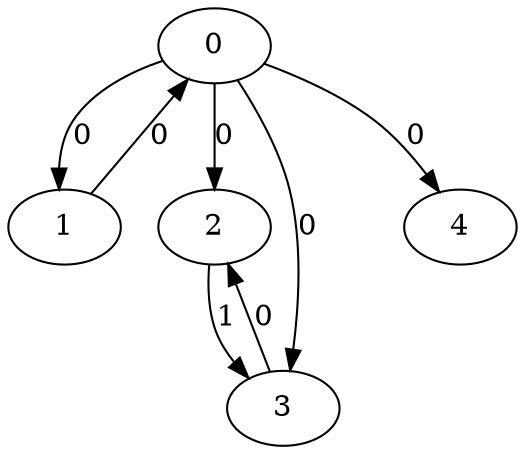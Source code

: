 // Source:141 Canonical: -1 0 0 0 0 0 -1 -1 -1 -1 -1 -1 -1 1 -1 -1 -1 0 -1 -1 -1 -1 -1 -1 -1
digraph HRA_from_141_graph_000 {
  0 -> 1 [label="0"];
  0 -> 2 [label="0"];
  0 -> 3 [label="0"];
  1 -> 0 [label="0"];
  2 -> 3 [label="1"];
  3 -> 2 [label="0"];
  0 -> 4 [label="0"];
}

// Source:141 Canonical: -1 0 0 0 0 0 -1 -1 -1 -1 -1 -1 -1 1 -1 -1 -1 0 -1 -1 0 -1 -1 -1 -1
digraph HRA_from_141_graph_001 {
  0 -> 1 [label="0"];
  0 -> 2 [label="0"];
  0 -> 3 [label="0"];
  1 -> 0 [label="0"];
  2 -> 3 [label="1"];
  3 -> 2 [label="0"];
  0 -> 4 [label="0"];
  4 -> 0 [label="0"];
}

// Source:141 Canonical: -1 0 0 0 -1 0 -1 -1 -1 0 -1 -1 -1 1 -1 -1 -1 0 -1 -1 -1 -1 -1 -1 -1
digraph HRA_from_141_graph_002 {
  0 -> 1 [label="0"];
  0 -> 2 [label="0"];
  0 -> 3 [label="0"];
  1 -> 0 [label="0"];
  2 -> 3 [label="1"];
  3 -> 2 [label="0"];
  1 -> 4 [label="0"];
}

// Source:141 Canonical: -1 0 0 0 0 0 -1 -1 -1 0 -1 -1 -1 1 -1 -1 -1 0 -1 -1 -1 -1 -1 -1 -1
digraph HRA_from_141_graph_003 {
  0 -> 1 [label="0"];
  0 -> 2 [label="0"];
  0 -> 3 [label="0"];
  1 -> 0 [label="0"];
  2 -> 3 [label="1"];
  3 -> 2 [label="0"];
  0 -> 4 [label="0"];
  1 -> 4 [label="0"];
}

// Source:141 Canonical: -1 0 0 0 -1 0 -1 -1 -1 0 -1 -1 -1 1 -1 -1 -1 0 -1 -1 0 -1 -1 -1 -1
digraph HRA_from_141_graph_004 {
  0 -> 1 [label="0"];
  0 -> 2 [label="0"];
  0 -> 3 [label="0"];
  1 -> 0 [label="0"];
  2 -> 3 [label="1"];
  3 -> 2 [label="0"];
  4 -> 0 [label="0"];
  1 -> 4 [label="0"];
}

// Source:141 Canonical: -1 0 0 0 0 0 -1 -1 -1 0 -1 -1 -1 1 -1 -1 -1 0 -1 -1 0 -1 -1 -1 -1
digraph HRA_from_141_graph_005 {
  0 -> 1 [label="0"];
  0 -> 2 [label="0"];
  0 -> 3 [label="0"];
  1 -> 0 [label="0"];
  2 -> 3 [label="1"];
  3 -> 2 [label="0"];
  0 -> 4 [label="0"];
  4 -> 0 [label="0"];
  1 -> 4 [label="0"];
}

// Source:141 Canonical: -1 0 0 0 0 0 -1 -1 -1 -1 -1 -1 -1 1 -1 -1 -1 0 -1 -1 -1 0 -1 -1 -1
digraph HRA_from_141_graph_006 {
  0 -> 1 [label="0"];
  0 -> 2 [label="0"];
  0 -> 3 [label="0"];
  1 -> 0 [label="0"];
  2 -> 3 [label="1"];
  3 -> 2 [label="0"];
  0 -> 4 [label="0"];
  4 -> 1 [label="0"];
}

// Source:141 Canonical: -1 0 0 0 0 0 -1 -1 -1 -1 -1 -1 -1 1 -1 -1 -1 0 -1 -1 0 0 -1 -1 -1
digraph HRA_from_141_graph_007 {
  0 -> 1 [label="0"];
  0 -> 2 [label="0"];
  0 -> 3 [label="0"];
  1 -> 0 [label="0"];
  2 -> 3 [label="1"];
  3 -> 2 [label="0"];
  0 -> 4 [label="0"];
  4 -> 0 [label="0"];
  4 -> 1 [label="0"];
}

// Source:141 Canonical: -1 0 0 0 -1 0 -1 -1 -1 0 -1 -1 -1 1 -1 -1 -1 0 -1 -1 -1 0 -1 -1 -1
digraph HRA_from_141_graph_008 {
  0 -> 1 [label="0"];
  0 -> 2 [label="0"];
  0 -> 3 [label="0"];
  1 -> 0 [label="0"];
  2 -> 3 [label="1"];
  3 -> 2 [label="0"];
  1 -> 4 [label="0"];
  4 -> 1 [label="0"];
}

// Source:141 Canonical: -1 0 0 0 0 0 -1 -1 -1 0 -1 -1 -1 1 -1 -1 -1 0 -1 -1 -1 0 -1 -1 -1
digraph HRA_from_141_graph_009 {
  0 -> 1 [label="0"];
  0 -> 2 [label="0"];
  0 -> 3 [label="0"];
  1 -> 0 [label="0"];
  2 -> 3 [label="1"];
  3 -> 2 [label="0"];
  0 -> 4 [label="0"];
  1 -> 4 [label="0"];
  4 -> 1 [label="0"];
}

// Source:141 Canonical: -1 0 0 0 -1 0 -1 -1 -1 0 -1 -1 -1 1 -1 -1 -1 0 -1 -1 0 0 -1 -1 -1
digraph HRA_from_141_graph_010 {
  0 -> 1 [label="0"];
  0 -> 2 [label="0"];
  0 -> 3 [label="0"];
  1 -> 0 [label="0"];
  2 -> 3 [label="1"];
  3 -> 2 [label="0"];
  4 -> 0 [label="0"];
  1 -> 4 [label="0"];
  4 -> 1 [label="0"];
}

// Source:141 Canonical: -1 0 0 0 0 0 -1 -1 -1 0 -1 -1 -1 1 -1 -1 -1 0 -1 -1 0 0 -1 -1 -1
digraph HRA_from_141_graph_011 {
  0 -> 1 [label="0"];
  0 -> 2 [label="0"];
  0 -> 3 [label="0"];
  1 -> 0 [label="0"];
  2 -> 3 [label="1"];
  3 -> 2 [label="0"];
  0 -> 4 [label="0"];
  4 -> 0 [label="0"];
  1 -> 4 [label="0"];
  4 -> 1 [label="0"];
}

// Source:141 Canonical: -1 0 0 0 -1 0 -1 -1 -1 -1 -1 -1 -1 1 0 -1 -1 0 -1 -1 -1 -1 -1 -1 -1
digraph HRA_from_141_graph_012 {
  0 -> 1 [label="0"];
  0 -> 2 [label="0"];
  0 -> 3 [label="0"];
  1 -> 0 [label="0"];
  2 -> 3 [label="1"];
  3 -> 2 [label="0"];
  2 -> 4 [label="0"];
}

// Source:141 Canonical: -1 0 0 0 0 0 -1 -1 -1 -1 -1 -1 -1 1 0 -1 -1 0 -1 -1 -1 -1 -1 -1 -1
digraph HRA_from_141_graph_013 {
  0 -> 1 [label="0"];
  0 -> 2 [label="0"];
  0 -> 3 [label="0"];
  1 -> 0 [label="0"];
  2 -> 3 [label="1"];
  3 -> 2 [label="0"];
  0 -> 4 [label="0"];
  2 -> 4 [label="0"];
}

// Source:141 Canonical: -1 0 0 0 -1 0 -1 -1 -1 -1 -1 -1 -1 1 0 -1 -1 0 -1 -1 0 -1 -1 -1 -1
digraph HRA_from_141_graph_014 {
  0 -> 1 [label="0"];
  0 -> 2 [label="0"];
  0 -> 3 [label="0"];
  1 -> 0 [label="0"];
  2 -> 3 [label="1"];
  3 -> 2 [label="0"];
  4 -> 0 [label="0"];
  2 -> 4 [label="0"];
}

// Source:141 Canonical: -1 0 0 0 0 0 -1 -1 -1 -1 -1 -1 -1 1 0 -1 -1 0 -1 -1 0 -1 -1 -1 -1
digraph HRA_from_141_graph_015 {
  0 -> 1 [label="0"];
  0 -> 2 [label="0"];
  0 -> 3 [label="0"];
  1 -> 0 [label="0"];
  2 -> 3 [label="1"];
  3 -> 2 [label="0"];
  0 -> 4 [label="0"];
  4 -> 0 [label="0"];
  2 -> 4 [label="0"];
}

// Source:141 Canonical: -1 0 0 0 -1 0 -1 -1 -1 0 -1 -1 -1 1 0 -1 -1 0 -1 -1 -1 -1 -1 -1 -1
digraph HRA_from_141_graph_016 {
  0 -> 1 [label="0"];
  0 -> 2 [label="0"];
  0 -> 3 [label="0"];
  1 -> 0 [label="0"];
  2 -> 3 [label="1"];
  3 -> 2 [label="0"];
  1 -> 4 [label="0"];
  2 -> 4 [label="0"];
}

// Source:141 Canonical: -1 0 0 0 0 0 -1 -1 -1 0 -1 -1 -1 1 0 -1 -1 0 -1 -1 -1 -1 -1 -1 -1
digraph HRA_from_141_graph_017 {
  0 -> 1 [label="0"];
  0 -> 2 [label="0"];
  0 -> 3 [label="0"];
  1 -> 0 [label="0"];
  2 -> 3 [label="1"];
  3 -> 2 [label="0"];
  0 -> 4 [label="0"];
  1 -> 4 [label="0"];
  2 -> 4 [label="0"];
}

// Source:141 Canonical: -1 0 0 0 -1 0 -1 -1 -1 0 -1 -1 -1 1 0 -1 -1 0 -1 -1 0 -1 -1 -1 -1
digraph HRA_from_141_graph_018 {
  0 -> 1 [label="0"];
  0 -> 2 [label="0"];
  0 -> 3 [label="0"];
  1 -> 0 [label="0"];
  2 -> 3 [label="1"];
  3 -> 2 [label="0"];
  4 -> 0 [label="0"];
  1 -> 4 [label="0"];
  2 -> 4 [label="0"];
}

// Source:141 Canonical: -1 0 0 0 0 0 -1 -1 -1 0 -1 -1 -1 1 0 -1 -1 0 -1 -1 0 -1 -1 -1 -1
digraph HRA_from_141_graph_019 {
  0 -> 1 [label="0"];
  0 -> 2 [label="0"];
  0 -> 3 [label="0"];
  1 -> 0 [label="0"];
  2 -> 3 [label="1"];
  3 -> 2 [label="0"];
  0 -> 4 [label="0"];
  4 -> 0 [label="0"];
  1 -> 4 [label="0"];
  2 -> 4 [label="0"];
}

// Source:141 Canonical: -1 0 0 0 -1 0 -1 -1 -1 -1 -1 -1 -1 1 0 -1 -1 0 -1 -1 -1 0 -1 -1 -1
digraph HRA_from_141_graph_020 {
  0 -> 1 [label="0"];
  0 -> 2 [label="0"];
  0 -> 3 [label="0"];
  1 -> 0 [label="0"];
  2 -> 3 [label="1"];
  3 -> 2 [label="0"];
  4 -> 1 [label="0"];
  2 -> 4 [label="0"];
}

// Source:141 Canonical: -1 0 0 0 0 0 -1 -1 -1 -1 -1 -1 -1 1 0 -1 -1 0 -1 -1 -1 0 -1 -1 -1
digraph HRA_from_141_graph_021 {
  0 -> 1 [label="0"];
  0 -> 2 [label="0"];
  0 -> 3 [label="0"];
  1 -> 0 [label="0"];
  2 -> 3 [label="1"];
  3 -> 2 [label="0"];
  0 -> 4 [label="0"];
  4 -> 1 [label="0"];
  2 -> 4 [label="0"];
}

// Source:141 Canonical: -1 0 0 0 -1 0 -1 -1 -1 -1 -1 -1 -1 1 0 -1 -1 0 -1 -1 0 0 -1 -1 -1
digraph HRA_from_141_graph_022 {
  0 -> 1 [label="0"];
  0 -> 2 [label="0"];
  0 -> 3 [label="0"];
  1 -> 0 [label="0"];
  2 -> 3 [label="1"];
  3 -> 2 [label="0"];
  4 -> 0 [label="0"];
  4 -> 1 [label="0"];
  2 -> 4 [label="0"];
}

// Source:141 Canonical: -1 0 0 0 0 0 -1 -1 -1 -1 -1 -1 -1 1 0 -1 -1 0 -1 -1 0 0 -1 -1 -1
digraph HRA_from_141_graph_023 {
  0 -> 1 [label="0"];
  0 -> 2 [label="0"];
  0 -> 3 [label="0"];
  1 -> 0 [label="0"];
  2 -> 3 [label="1"];
  3 -> 2 [label="0"];
  0 -> 4 [label="0"];
  4 -> 0 [label="0"];
  4 -> 1 [label="0"];
  2 -> 4 [label="0"];
}

// Source:141 Canonical: -1 0 0 0 -1 0 -1 -1 -1 0 -1 -1 -1 1 0 -1 -1 0 -1 -1 -1 0 -1 -1 -1
digraph HRA_from_141_graph_024 {
  0 -> 1 [label="0"];
  0 -> 2 [label="0"];
  0 -> 3 [label="0"];
  1 -> 0 [label="0"];
  2 -> 3 [label="1"];
  3 -> 2 [label="0"];
  1 -> 4 [label="0"];
  4 -> 1 [label="0"];
  2 -> 4 [label="0"];
}

// Source:141 Canonical: -1 0 0 0 0 0 -1 -1 -1 0 -1 -1 -1 1 0 -1 -1 0 -1 -1 -1 0 -1 -1 -1
digraph HRA_from_141_graph_025 {
  0 -> 1 [label="0"];
  0 -> 2 [label="0"];
  0 -> 3 [label="0"];
  1 -> 0 [label="0"];
  2 -> 3 [label="1"];
  3 -> 2 [label="0"];
  0 -> 4 [label="0"];
  1 -> 4 [label="0"];
  4 -> 1 [label="0"];
  2 -> 4 [label="0"];
}

// Source:141 Canonical: -1 0 0 0 -1 0 -1 -1 -1 0 -1 -1 -1 1 0 -1 -1 0 -1 -1 0 0 -1 -1 -1
digraph HRA_from_141_graph_026 {
  0 -> 1 [label="0"];
  0 -> 2 [label="0"];
  0 -> 3 [label="0"];
  1 -> 0 [label="0"];
  2 -> 3 [label="1"];
  3 -> 2 [label="0"];
  4 -> 0 [label="0"];
  1 -> 4 [label="0"];
  4 -> 1 [label="0"];
  2 -> 4 [label="0"];
}

// Source:141 Canonical: -1 0 0 0 0 0 -1 -1 -1 0 -1 -1 -1 1 0 -1 -1 0 -1 -1 0 0 -1 -1 -1
digraph HRA_from_141_graph_027 {
  0 -> 1 [label="0"];
  0 -> 2 [label="0"];
  0 -> 3 [label="0"];
  1 -> 0 [label="0"];
  2 -> 3 [label="1"];
  3 -> 2 [label="0"];
  0 -> 4 [label="0"];
  4 -> 0 [label="0"];
  1 -> 4 [label="0"];
  4 -> 1 [label="0"];
  2 -> 4 [label="0"];
}

// Source:141 Canonical: -1 0 0 0 0 0 -1 -1 -1 -1 -1 -1 -1 1 -1 -1 -1 0 -1 -1 -1 -1 0 -1 -1
digraph HRA_from_141_graph_028 {
  0 -> 1 [label="0"];
  0 -> 2 [label="0"];
  0 -> 3 [label="0"];
  1 -> 0 [label="0"];
  2 -> 3 [label="1"];
  3 -> 2 [label="0"];
  0 -> 4 [label="0"];
  4 -> 2 [label="0"];
}

// Source:141 Canonical: -1 0 0 0 0 0 -1 -1 -1 -1 -1 -1 -1 1 -1 -1 -1 0 -1 -1 0 -1 0 -1 -1
digraph HRA_from_141_graph_029 {
  0 -> 1 [label="0"];
  0 -> 2 [label="0"];
  0 -> 3 [label="0"];
  1 -> 0 [label="0"];
  2 -> 3 [label="1"];
  3 -> 2 [label="0"];
  0 -> 4 [label="0"];
  4 -> 0 [label="0"];
  4 -> 2 [label="0"];
}

// Source:141 Canonical: -1 0 0 0 -1 0 -1 -1 -1 0 -1 -1 -1 1 -1 -1 -1 0 -1 -1 -1 -1 0 -1 -1
digraph HRA_from_141_graph_030 {
  0 -> 1 [label="0"];
  0 -> 2 [label="0"];
  0 -> 3 [label="0"];
  1 -> 0 [label="0"];
  2 -> 3 [label="1"];
  3 -> 2 [label="0"];
  1 -> 4 [label="0"];
  4 -> 2 [label="0"];
}

// Source:141 Canonical: -1 0 0 0 0 0 -1 -1 -1 0 -1 -1 -1 1 -1 -1 -1 0 -1 -1 -1 -1 0 -1 -1
digraph HRA_from_141_graph_031 {
  0 -> 1 [label="0"];
  0 -> 2 [label="0"];
  0 -> 3 [label="0"];
  1 -> 0 [label="0"];
  2 -> 3 [label="1"];
  3 -> 2 [label="0"];
  0 -> 4 [label="0"];
  1 -> 4 [label="0"];
  4 -> 2 [label="0"];
}

// Source:141 Canonical: -1 0 0 0 -1 0 -1 -1 -1 0 -1 -1 -1 1 -1 -1 -1 0 -1 -1 0 -1 0 -1 -1
digraph HRA_from_141_graph_032 {
  0 -> 1 [label="0"];
  0 -> 2 [label="0"];
  0 -> 3 [label="0"];
  1 -> 0 [label="0"];
  2 -> 3 [label="1"];
  3 -> 2 [label="0"];
  4 -> 0 [label="0"];
  1 -> 4 [label="0"];
  4 -> 2 [label="0"];
}

// Source:141 Canonical: -1 0 0 0 0 0 -1 -1 -1 0 -1 -1 -1 1 -1 -1 -1 0 -1 -1 0 -1 0 -1 -1
digraph HRA_from_141_graph_033 {
  0 -> 1 [label="0"];
  0 -> 2 [label="0"];
  0 -> 3 [label="0"];
  1 -> 0 [label="0"];
  2 -> 3 [label="1"];
  3 -> 2 [label="0"];
  0 -> 4 [label="0"];
  4 -> 0 [label="0"];
  1 -> 4 [label="0"];
  4 -> 2 [label="0"];
}

// Source:141 Canonical: -1 0 0 0 0 0 -1 -1 -1 -1 -1 -1 -1 1 -1 -1 -1 0 -1 -1 -1 0 0 -1 -1
digraph HRA_from_141_graph_034 {
  0 -> 1 [label="0"];
  0 -> 2 [label="0"];
  0 -> 3 [label="0"];
  1 -> 0 [label="0"];
  2 -> 3 [label="1"];
  3 -> 2 [label="0"];
  0 -> 4 [label="0"];
  4 -> 1 [label="0"];
  4 -> 2 [label="0"];
}

// Source:141 Canonical: -1 0 0 0 0 0 -1 -1 -1 -1 -1 -1 -1 1 -1 -1 -1 0 -1 -1 0 0 0 -1 -1
digraph HRA_from_141_graph_035 {
  0 -> 1 [label="0"];
  0 -> 2 [label="0"];
  0 -> 3 [label="0"];
  1 -> 0 [label="0"];
  2 -> 3 [label="1"];
  3 -> 2 [label="0"];
  0 -> 4 [label="0"];
  4 -> 0 [label="0"];
  4 -> 1 [label="0"];
  4 -> 2 [label="0"];
}

// Source:141 Canonical: -1 0 0 0 -1 0 -1 -1 -1 0 -1 -1 -1 1 -1 -1 -1 0 -1 -1 -1 0 0 -1 -1
digraph HRA_from_141_graph_036 {
  0 -> 1 [label="0"];
  0 -> 2 [label="0"];
  0 -> 3 [label="0"];
  1 -> 0 [label="0"];
  2 -> 3 [label="1"];
  3 -> 2 [label="0"];
  1 -> 4 [label="0"];
  4 -> 1 [label="0"];
  4 -> 2 [label="0"];
}

// Source:141 Canonical: -1 0 0 0 0 0 -1 -1 -1 0 -1 -1 -1 1 -1 -1 -1 0 -1 -1 -1 0 0 -1 -1
digraph HRA_from_141_graph_037 {
  0 -> 1 [label="0"];
  0 -> 2 [label="0"];
  0 -> 3 [label="0"];
  1 -> 0 [label="0"];
  2 -> 3 [label="1"];
  3 -> 2 [label="0"];
  0 -> 4 [label="0"];
  1 -> 4 [label="0"];
  4 -> 1 [label="0"];
  4 -> 2 [label="0"];
}

// Source:141 Canonical: -1 0 0 0 -1 0 -1 -1 -1 0 -1 -1 -1 1 -1 -1 -1 0 -1 -1 0 0 0 -1 -1
digraph HRA_from_141_graph_038 {
  0 -> 1 [label="0"];
  0 -> 2 [label="0"];
  0 -> 3 [label="0"];
  1 -> 0 [label="0"];
  2 -> 3 [label="1"];
  3 -> 2 [label="0"];
  4 -> 0 [label="0"];
  1 -> 4 [label="0"];
  4 -> 1 [label="0"];
  4 -> 2 [label="0"];
}

// Source:141 Canonical: -1 0 0 0 0 0 -1 -1 -1 0 -1 -1 -1 1 -1 -1 -1 0 -1 -1 0 0 0 -1 -1
digraph HRA_from_141_graph_039 {
  0 -> 1 [label="0"];
  0 -> 2 [label="0"];
  0 -> 3 [label="0"];
  1 -> 0 [label="0"];
  2 -> 3 [label="1"];
  3 -> 2 [label="0"];
  0 -> 4 [label="0"];
  4 -> 0 [label="0"];
  1 -> 4 [label="0"];
  4 -> 1 [label="0"];
  4 -> 2 [label="0"];
}

// Source:141 Canonical: -1 0 0 0 -1 0 -1 -1 -1 -1 -1 -1 -1 1 0 -1 -1 0 -1 -1 -1 -1 0 -1 -1
digraph HRA_from_141_graph_040 {
  0 -> 1 [label="0"];
  0 -> 2 [label="0"];
  0 -> 3 [label="0"];
  1 -> 0 [label="0"];
  2 -> 3 [label="1"];
  3 -> 2 [label="0"];
  2 -> 4 [label="0"];
  4 -> 2 [label="0"];
}

// Source:141 Canonical: -1 0 0 0 0 0 -1 -1 -1 -1 -1 -1 -1 1 0 -1 -1 0 -1 -1 -1 -1 0 -1 -1
digraph HRA_from_141_graph_041 {
  0 -> 1 [label="0"];
  0 -> 2 [label="0"];
  0 -> 3 [label="0"];
  1 -> 0 [label="0"];
  2 -> 3 [label="1"];
  3 -> 2 [label="0"];
  0 -> 4 [label="0"];
  2 -> 4 [label="0"];
  4 -> 2 [label="0"];
}

// Source:141 Canonical: -1 0 0 0 -1 0 -1 -1 -1 -1 -1 -1 -1 1 0 -1 -1 0 -1 -1 0 -1 0 -1 -1
digraph HRA_from_141_graph_042 {
  0 -> 1 [label="0"];
  0 -> 2 [label="0"];
  0 -> 3 [label="0"];
  1 -> 0 [label="0"];
  2 -> 3 [label="1"];
  3 -> 2 [label="0"];
  4 -> 0 [label="0"];
  2 -> 4 [label="0"];
  4 -> 2 [label="0"];
}

// Source:141 Canonical: -1 0 0 0 0 0 -1 -1 -1 -1 -1 -1 -1 1 0 -1 -1 0 -1 -1 0 -1 0 -1 -1
digraph HRA_from_141_graph_043 {
  0 -> 1 [label="0"];
  0 -> 2 [label="0"];
  0 -> 3 [label="0"];
  1 -> 0 [label="0"];
  2 -> 3 [label="1"];
  3 -> 2 [label="0"];
  0 -> 4 [label="0"];
  4 -> 0 [label="0"];
  2 -> 4 [label="0"];
  4 -> 2 [label="0"];
}

// Source:141 Canonical: -1 0 0 0 -1 0 -1 -1 -1 0 -1 -1 -1 1 0 -1 -1 0 -1 -1 -1 -1 0 -1 -1
digraph HRA_from_141_graph_044 {
  0 -> 1 [label="0"];
  0 -> 2 [label="0"];
  0 -> 3 [label="0"];
  1 -> 0 [label="0"];
  2 -> 3 [label="1"];
  3 -> 2 [label="0"];
  1 -> 4 [label="0"];
  2 -> 4 [label="0"];
  4 -> 2 [label="0"];
}

// Source:141 Canonical: -1 0 0 0 0 0 -1 -1 -1 0 -1 -1 -1 1 0 -1 -1 0 -1 -1 -1 -1 0 -1 -1
digraph HRA_from_141_graph_045 {
  0 -> 1 [label="0"];
  0 -> 2 [label="0"];
  0 -> 3 [label="0"];
  1 -> 0 [label="0"];
  2 -> 3 [label="1"];
  3 -> 2 [label="0"];
  0 -> 4 [label="0"];
  1 -> 4 [label="0"];
  2 -> 4 [label="0"];
  4 -> 2 [label="0"];
}

// Source:141 Canonical: -1 0 0 0 -1 0 -1 -1 -1 0 -1 -1 -1 1 0 -1 -1 0 -1 -1 0 -1 0 -1 -1
digraph HRA_from_141_graph_046 {
  0 -> 1 [label="0"];
  0 -> 2 [label="0"];
  0 -> 3 [label="0"];
  1 -> 0 [label="0"];
  2 -> 3 [label="1"];
  3 -> 2 [label="0"];
  4 -> 0 [label="0"];
  1 -> 4 [label="0"];
  2 -> 4 [label="0"];
  4 -> 2 [label="0"];
}

// Source:141 Canonical: -1 0 0 0 0 0 -1 -1 -1 0 -1 -1 -1 1 0 -1 -1 0 -1 -1 0 -1 0 -1 -1
digraph HRA_from_141_graph_047 {
  0 -> 1 [label="0"];
  0 -> 2 [label="0"];
  0 -> 3 [label="0"];
  1 -> 0 [label="0"];
  2 -> 3 [label="1"];
  3 -> 2 [label="0"];
  0 -> 4 [label="0"];
  4 -> 0 [label="0"];
  1 -> 4 [label="0"];
  2 -> 4 [label="0"];
  4 -> 2 [label="0"];
}

// Source:141 Canonical: -1 0 0 0 -1 0 -1 -1 -1 -1 -1 -1 -1 1 0 -1 -1 0 -1 -1 -1 0 0 -1 -1
digraph HRA_from_141_graph_048 {
  0 -> 1 [label="0"];
  0 -> 2 [label="0"];
  0 -> 3 [label="0"];
  1 -> 0 [label="0"];
  2 -> 3 [label="1"];
  3 -> 2 [label="0"];
  4 -> 1 [label="0"];
  2 -> 4 [label="0"];
  4 -> 2 [label="0"];
}

// Source:141 Canonical: -1 0 0 0 0 0 -1 -1 -1 -1 -1 -1 -1 1 0 -1 -1 0 -1 -1 -1 0 0 -1 -1
digraph HRA_from_141_graph_049 {
  0 -> 1 [label="0"];
  0 -> 2 [label="0"];
  0 -> 3 [label="0"];
  1 -> 0 [label="0"];
  2 -> 3 [label="1"];
  3 -> 2 [label="0"];
  0 -> 4 [label="0"];
  4 -> 1 [label="0"];
  2 -> 4 [label="0"];
  4 -> 2 [label="0"];
}

// Source:141 Canonical: -1 0 0 0 -1 0 -1 -1 -1 -1 -1 -1 -1 1 0 -1 -1 0 -1 -1 0 0 0 -1 -1
digraph HRA_from_141_graph_050 {
  0 -> 1 [label="0"];
  0 -> 2 [label="0"];
  0 -> 3 [label="0"];
  1 -> 0 [label="0"];
  2 -> 3 [label="1"];
  3 -> 2 [label="0"];
  4 -> 0 [label="0"];
  4 -> 1 [label="0"];
  2 -> 4 [label="0"];
  4 -> 2 [label="0"];
}

// Source:141 Canonical: -1 0 0 0 0 0 -1 -1 -1 -1 -1 -1 -1 1 0 -1 -1 0 -1 -1 0 0 0 -1 -1
digraph HRA_from_141_graph_051 {
  0 -> 1 [label="0"];
  0 -> 2 [label="0"];
  0 -> 3 [label="0"];
  1 -> 0 [label="0"];
  2 -> 3 [label="1"];
  3 -> 2 [label="0"];
  0 -> 4 [label="0"];
  4 -> 0 [label="0"];
  4 -> 1 [label="0"];
  2 -> 4 [label="0"];
  4 -> 2 [label="0"];
}

// Source:141 Canonical: -1 0 0 0 -1 0 -1 -1 -1 0 -1 -1 -1 1 0 -1 -1 0 -1 -1 -1 0 0 -1 -1
digraph HRA_from_141_graph_052 {
  0 -> 1 [label="0"];
  0 -> 2 [label="0"];
  0 -> 3 [label="0"];
  1 -> 0 [label="0"];
  2 -> 3 [label="1"];
  3 -> 2 [label="0"];
  1 -> 4 [label="0"];
  4 -> 1 [label="0"];
  2 -> 4 [label="0"];
  4 -> 2 [label="0"];
}

// Source:141 Canonical: -1 0 0 0 0 0 -1 -1 -1 0 -1 -1 -1 1 0 -1 -1 0 -1 -1 -1 0 0 -1 -1
digraph HRA_from_141_graph_053 {
  0 -> 1 [label="0"];
  0 -> 2 [label="0"];
  0 -> 3 [label="0"];
  1 -> 0 [label="0"];
  2 -> 3 [label="1"];
  3 -> 2 [label="0"];
  0 -> 4 [label="0"];
  1 -> 4 [label="0"];
  4 -> 1 [label="0"];
  2 -> 4 [label="0"];
  4 -> 2 [label="0"];
}

// Source:141 Canonical: -1 0 0 0 -1 0 -1 -1 -1 0 -1 -1 -1 1 0 -1 -1 0 -1 -1 0 0 0 -1 -1
digraph HRA_from_141_graph_054 {
  0 -> 1 [label="0"];
  0 -> 2 [label="0"];
  0 -> 3 [label="0"];
  1 -> 0 [label="0"];
  2 -> 3 [label="1"];
  3 -> 2 [label="0"];
  4 -> 0 [label="0"];
  1 -> 4 [label="0"];
  4 -> 1 [label="0"];
  2 -> 4 [label="0"];
  4 -> 2 [label="0"];
}

// Source:141 Canonical: -1 0 0 0 0 0 -1 -1 -1 0 -1 -1 -1 1 0 -1 -1 0 -1 -1 0 0 0 -1 -1
digraph HRA_from_141_graph_055 {
  0 -> 1 [label="0"];
  0 -> 2 [label="0"];
  0 -> 3 [label="0"];
  1 -> 0 [label="0"];
  2 -> 3 [label="1"];
  3 -> 2 [label="0"];
  0 -> 4 [label="0"];
  4 -> 0 [label="0"];
  1 -> 4 [label="0"];
  4 -> 1 [label="0"];
  2 -> 4 [label="0"];
  4 -> 2 [label="0"];
}

// Source:141 Canonical: -1 0 0 0 -1 0 -1 -1 -1 -1 -1 -1 -1 1 -1 -1 -1 0 -1 0 -1 -1 -1 -1 -1
digraph HRA_from_141_graph_056 {
  0 -> 1 [label="0"];
  0 -> 2 [label="0"];
  0 -> 3 [label="0"];
  1 -> 0 [label="0"];
  2 -> 3 [label="1"];
  3 -> 2 [label="0"];
  3 -> 4 [label="0"];
}

// Source:141 Canonical: -1 0 0 0 0 0 -1 -1 -1 -1 -1 -1 -1 1 -1 -1 -1 0 -1 0 -1 -1 -1 -1 -1
digraph HRA_from_141_graph_057 {
  0 -> 1 [label="0"];
  0 -> 2 [label="0"];
  0 -> 3 [label="0"];
  1 -> 0 [label="0"];
  2 -> 3 [label="1"];
  3 -> 2 [label="0"];
  0 -> 4 [label="0"];
  3 -> 4 [label="0"];
}

// Source:141 Canonical: -1 0 0 0 -1 0 -1 -1 -1 -1 -1 -1 -1 1 -1 -1 -1 0 -1 0 0 -1 -1 -1 -1
digraph HRA_from_141_graph_058 {
  0 -> 1 [label="0"];
  0 -> 2 [label="0"];
  0 -> 3 [label="0"];
  1 -> 0 [label="0"];
  2 -> 3 [label="1"];
  3 -> 2 [label="0"];
  4 -> 0 [label="0"];
  3 -> 4 [label="0"];
}

// Source:141 Canonical: -1 0 0 0 0 0 -1 -1 -1 -1 -1 -1 -1 1 -1 -1 -1 0 -1 0 0 -1 -1 -1 -1
digraph HRA_from_141_graph_059 {
  0 -> 1 [label="0"];
  0 -> 2 [label="0"];
  0 -> 3 [label="0"];
  1 -> 0 [label="0"];
  2 -> 3 [label="1"];
  3 -> 2 [label="0"];
  0 -> 4 [label="0"];
  4 -> 0 [label="0"];
  3 -> 4 [label="0"];
}

// Source:141 Canonical: -1 0 0 0 -1 0 -1 -1 -1 0 -1 -1 -1 1 -1 -1 -1 0 -1 0 -1 -1 -1 -1 -1
digraph HRA_from_141_graph_060 {
  0 -> 1 [label="0"];
  0 -> 2 [label="0"];
  0 -> 3 [label="0"];
  1 -> 0 [label="0"];
  2 -> 3 [label="1"];
  3 -> 2 [label="0"];
  1 -> 4 [label="0"];
  3 -> 4 [label="0"];
}

// Source:141 Canonical: -1 0 0 0 0 0 -1 -1 -1 0 -1 -1 -1 1 -1 -1 -1 0 -1 0 -1 -1 -1 -1 -1
digraph HRA_from_141_graph_061 {
  0 -> 1 [label="0"];
  0 -> 2 [label="0"];
  0 -> 3 [label="0"];
  1 -> 0 [label="0"];
  2 -> 3 [label="1"];
  3 -> 2 [label="0"];
  0 -> 4 [label="0"];
  1 -> 4 [label="0"];
  3 -> 4 [label="0"];
}

// Source:141 Canonical: -1 0 0 0 -1 0 -1 -1 -1 0 -1 -1 -1 1 -1 -1 -1 0 -1 0 0 -1 -1 -1 -1
digraph HRA_from_141_graph_062 {
  0 -> 1 [label="0"];
  0 -> 2 [label="0"];
  0 -> 3 [label="0"];
  1 -> 0 [label="0"];
  2 -> 3 [label="1"];
  3 -> 2 [label="0"];
  4 -> 0 [label="0"];
  1 -> 4 [label="0"];
  3 -> 4 [label="0"];
}

// Source:141 Canonical: -1 0 0 0 0 0 -1 -1 -1 0 -1 -1 -1 1 -1 -1 -1 0 -1 0 0 -1 -1 -1 -1
digraph HRA_from_141_graph_063 {
  0 -> 1 [label="0"];
  0 -> 2 [label="0"];
  0 -> 3 [label="0"];
  1 -> 0 [label="0"];
  2 -> 3 [label="1"];
  3 -> 2 [label="0"];
  0 -> 4 [label="0"];
  4 -> 0 [label="0"];
  1 -> 4 [label="0"];
  3 -> 4 [label="0"];
}

// Source:141 Canonical: -1 0 0 0 -1 0 -1 -1 -1 -1 -1 -1 -1 1 -1 -1 -1 0 -1 0 -1 0 -1 -1 -1
digraph HRA_from_141_graph_064 {
  0 -> 1 [label="0"];
  0 -> 2 [label="0"];
  0 -> 3 [label="0"];
  1 -> 0 [label="0"];
  2 -> 3 [label="1"];
  3 -> 2 [label="0"];
  4 -> 1 [label="0"];
  3 -> 4 [label="0"];
}

// Source:141 Canonical: -1 0 0 0 0 0 -1 -1 -1 -1 -1 -1 -1 1 -1 -1 -1 0 -1 0 -1 0 -1 -1 -1
digraph HRA_from_141_graph_065 {
  0 -> 1 [label="0"];
  0 -> 2 [label="0"];
  0 -> 3 [label="0"];
  1 -> 0 [label="0"];
  2 -> 3 [label="1"];
  3 -> 2 [label="0"];
  0 -> 4 [label="0"];
  4 -> 1 [label="0"];
  3 -> 4 [label="0"];
}

// Source:141 Canonical: -1 0 0 0 -1 0 -1 -1 -1 -1 -1 -1 -1 1 -1 -1 -1 0 -1 0 0 0 -1 -1 -1
digraph HRA_from_141_graph_066 {
  0 -> 1 [label="0"];
  0 -> 2 [label="0"];
  0 -> 3 [label="0"];
  1 -> 0 [label="0"];
  2 -> 3 [label="1"];
  3 -> 2 [label="0"];
  4 -> 0 [label="0"];
  4 -> 1 [label="0"];
  3 -> 4 [label="0"];
}

// Source:141 Canonical: -1 0 0 0 0 0 -1 -1 -1 -1 -1 -1 -1 1 -1 -1 -1 0 -1 0 0 0 -1 -1 -1
digraph HRA_from_141_graph_067 {
  0 -> 1 [label="0"];
  0 -> 2 [label="0"];
  0 -> 3 [label="0"];
  1 -> 0 [label="0"];
  2 -> 3 [label="1"];
  3 -> 2 [label="0"];
  0 -> 4 [label="0"];
  4 -> 0 [label="0"];
  4 -> 1 [label="0"];
  3 -> 4 [label="0"];
}

// Source:141 Canonical: -1 0 0 0 -1 0 -1 -1 -1 0 -1 -1 -1 1 -1 -1 -1 0 -1 0 -1 0 -1 -1 -1
digraph HRA_from_141_graph_068 {
  0 -> 1 [label="0"];
  0 -> 2 [label="0"];
  0 -> 3 [label="0"];
  1 -> 0 [label="0"];
  2 -> 3 [label="1"];
  3 -> 2 [label="0"];
  1 -> 4 [label="0"];
  4 -> 1 [label="0"];
  3 -> 4 [label="0"];
}

// Source:141 Canonical: -1 0 0 0 0 0 -1 -1 -1 0 -1 -1 -1 1 -1 -1 -1 0 -1 0 -1 0 -1 -1 -1
digraph HRA_from_141_graph_069 {
  0 -> 1 [label="0"];
  0 -> 2 [label="0"];
  0 -> 3 [label="0"];
  1 -> 0 [label="0"];
  2 -> 3 [label="1"];
  3 -> 2 [label="0"];
  0 -> 4 [label="0"];
  1 -> 4 [label="0"];
  4 -> 1 [label="0"];
  3 -> 4 [label="0"];
}

// Source:141 Canonical: -1 0 0 0 -1 0 -1 -1 -1 0 -1 -1 -1 1 -1 -1 -1 0 -1 0 0 0 -1 -1 -1
digraph HRA_from_141_graph_070 {
  0 -> 1 [label="0"];
  0 -> 2 [label="0"];
  0 -> 3 [label="0"];
  1 -> 0 [label="0"];
  2 -> 3 [label="1"];
  3 -> 2 [label="0"];
  4 -> 0 [label="0"];
  1 -> 4 [label="0"];
  4 -> 1 [label="0"];
  3 -> 4 [label="0"];
}

// Source:141 Canonical: -1 0 0 0 0 0 -1 -1 -1 0 -1 -1 -1 1 -1 -1 -1 0 -1 0 0 0 -1 -1 -1
digraph HRA_from_141_graph_071 {
  0 -> 1 [label="0"];
  0 -> 2 [label="0"];
  0 -> 3 [label="0"];
  1 -> 0 [label="0"];
  2 -> 3 [label="1"];
  3 -> 2 [label="0"];
  0 -> 4 [label="0"];
  4 -> 0 [label="0"];
  1 -> 4 [label="0"];
  4 -> 1 [label="0"];
  3 -> 4 [label="0"];
}

// Source:141 Canonical: -1 0 0 0 -1 0 -1 -1 -1 -1 -1 -1 -1 1 0 -1 -1 0 -1 0 -1 -1 -1 -1 -1
digraph HRA_from_141_graph_072 {
  0 -> 1 [label="0"];
  0 -> 2 [label="0"];
  0 -> 3 [label="0"];
  1 -> 0 [label="0"];
  2 -> 3 [label="1"];
  3 -> 2 [label="0"];
  2 -> 4 [label="0"];
  3 -> 4 [label="0"];
}

// Source:141 Canonical: -1 0 0 0 0 0 -1 -1 -1 -1 -1 -1 -1 1 0 -1 -1 0 -1 0 -1 -1 -1 -1 -1
digraph HRA_from_141_graph_073 {
  0 -> 1 [label="0"];
  0 -> 2 [label="0"];
  0 -> 3 [label="0"];
  1 -> 0 [label="0"];
  2 -> 3 [label="1"];
  3 -> 2 [label="0"];
  0 -> 4 [label="0"];
  2 -> 4 [label="0"];
  3 -> 4 [label="0"];
}

// Source:141 Canonical: -1 0 0 0 -1 0 -1 -1 -1 -1 -1 -1 -1 1 0 -1 -1 0 -1 0 0 -1 -1 -1 -1
digraph HRA_from_141_graph_074 {
  0 -> 1 [label="0"];
  0 -> 2 [label="0"];
  0 -> 3 [label="0"];
  1 -> 0 [label="0"];
  2 -> 3 [label="1"];
  3 -> 2 [label="0"];
  4 -> 0 [label="0"];
  2 -> 4 [label="0"];
  3 -> 4 [label="0"];
}

// Source:141 Canonical: -1 0 0 0 0 0 -1 -1 -1 -1 -1 -1 -1 1 0 -1 -1 0 -1 0 0 -1 -1 -1 -1
digraph HRA_from_141_graph_075 {
  0 -> 1 [label="0"];
  0 -> 2 [label="0"];
  0 -> 3 [label="0"];
  1 -> 0 [label="0"];
  2 -> 3 [label="1"];
  3 -> 2 [label="0"];
  0 -> 4 [label="0"];
  4 -> 0 [label="0"];
  2 -> 4 [label="0"];
  3 -> 4 [label="0"];
}

// Source:141 Canonical: -1 0 0 0 -1 0 -1 -1 -1 0 -1 -1 -1 1 0 -1 -1 0 -1 0 -1 -1 -1 -1 -1
digraph HRA_from_141_graph_076 {
  0 -> 1 [label="0"];
  0 -> 2 [label="0"];
  0 -> 3 [label="0"];
  1 -> 0 [label="0"];
  2 -> 3 [label="1"];
  3 -> 2 [label="0"];
  1 -> 4 [label="0"];
  2 -> 4 [label="0"];
  3 -> 4 [label="0"];
}

// Source:141 Canonical: -1 0 0 0 0 0 -1 -1 -1 0 -1 -1 -1 1 0 -1 -1 0 -1 0 -1 -1 -1 -1 -1
digraph HRA_from_141_graph_077 {
  0 -> 1 [label="0"];
  0 -> 2 [label="0"];
  0 -> 3 [label="0"];
  1 -> 0 [label="0"];
  2 -> 3 [label="1"];
  3 -> 2 [label="0"];
  0 -> 4 [label="0"];
  1 -> 4 [label="0"];
  2 -> 4 [label="0"];
  3 -> 4 [label="0"];
}

// Source:141 Canonical: -1 0 0 0 -1 0 -1 -1 -1 0 -1 -1 -1 1 0 -1 -1 0 -1 0 0 -1 -1 -1 -1
digraph HRA_from_141_graph_078 {
  0 -> 1 [label="0"];
  0 -> 2 [label="0"];
  0 -> 3 [label="0"];
  1 -> 0 [label="0"];
  2 -> 3 [label="1"];
  3 -> 2 [label="0"];
  4 -> 0 [label="0"];
  1 -> 4 [label="0"];
  2 -> 4 [label="0"];
  3 -> 4 [label="0"];
}

// Source:141 Canonical: -1 0 0 0 0 0 -1 -1 -1 0 -1 -1 -1 1 0 -1 -1 0 -1 0 0 -1 -1 -1 -1
digraph HRA_from_141_graph_079 {
  0 -> 1 [label="0"];
  0 -> 2 [label="0"];
  0 -> 3 [label="0"];
  1 -> 0 [label="0"];
  2 -> 3 [label="1"];
  3 -> 2 [label="0"];
  0 -> 4 [label="0"];
  4 -> 0 [label="0"];
  1 -> 4 [label="0"];
  2 -> 4 [label="0"];
  3 -> 4 [label="0"];
}

// Source:141 Canonical: -1 0 0 0 -1 0 -1 -1 -1 -1 -1 -1 -1 1 0 -1 -1 0 -1 0 -1 0 -1 -1 -1
digraph HRA_from_141_graph_080 {
  0 -> 1 [label="0"];
  0 -> 2 [label="0"];
  0 -> 3 [label="0"];
  1 -> 0 [label="0"];
  2 -> 3 [label="1"];
  3 -> 2 [label="0"];
  4 -> 1 [label="0"];
  2 -> 4 [label="0"];
  3 -> 4 [label="0"];
}

// Source:141 Canonical: -1 0 0 0 0 0 -1 -1 -1 -1 -1 -1 -1 1 0 -1 -1 0 -1 0 -1 0 -1 -1 -1
digraph HRA_from_141_graph_081 {
  0 -> 1 [label="0"];
  0 -> 2 [label="0"];
  0 -> 3 [label="0"];
  1 -> 0 [label="0"];
  2 -> 3 [label="1"];
  3 -> 2 [label="0"];
  0 -> 4 [label="0"];
  4 -> 1 [label="0"];
  2 -> 4 [label="0"];
  3 -> 4 [label="0"];
}

// Source:141 Canonical: -1 0 0 0 -1 0 -1 -1 -1 -1 -1 -1 -1 1 0 -1 -1 0 -1 0 0 0 -1 -1 -1
digraph HRA_from_141_graph_082 {
  0 -> 1 [label="0"];
  0 -> 2 [label="0"];
  0 -> 3 [label="0"];
  1 -> 0 [label="0"];
  2 -> 3 [label="1"];
  3 -> 2 [label="0"];
  4 -> 0 [label="0"];
  4 -> 1 [label="0"];
  2 -> 4 [label="0"];
  3 -> 4 [label="0"];
}

// Source:141 Canonical: -1 0 0 0 0 0 -1 -1 -1 -1 -1 -1 -1 1 0 -1 -1 0 -1 0 0 0 -1 -1 -1
digraph HRA_from_141_graph_083 {
  0 -> 1 [label="0"];
  0 -> 2 [label="0"];
  0 -> 3 [label="0"];
  1 -> 0 [label="0"];
  2 -> 3 [label="1"];
  3 -> 2 [label="0"];
  0 -> 4 [label="0"];
  4 -> 0 [label="0"];
  4 -> 1 [label="0"];
  2 -> 4 [label="0"];
  3 -> 4 [label="0"];
}

// Source:141 Canonical: -1 0 0 0 -1 0 -1 -1 -1 0 -1 -1 -1 1 0 -1 -1 0 -1 0 -1 0 -1 -1 -1
digraph HRA_from_141_graph_084 {
  0 -> 1 [label="0"];
  0 -> 2 [label="0"];
  0 -> 3 [label="0"];
  1 -> 0 [label="0"];
  2 -> 3 [label="1"];
  3 -> 2 [label="0"];
  1 -> 4 [label="0"];
  4 -> 1 [label="0"];
  2 -> 4 [label="0"];
  3 -> 4 [label="0"];
}

// Source:141 Canonical: -1 0 0 0 0 0 -1 -1 -1 0 -1 -1 -1 1 0 -1 -1 0 -1 0 -1 0 -1 -1 -1
digraph HRA_from_141_graph_085 {
  0 -> 1 [label="0"];
  0 -> 2 [label="0"];
  0 -> 3 [label="0"];
  1 -> 0 [label="0"];
  2 -> 3 [label="1"];
  3 -> 2 [label="0"];
  0 -> 4 [label="0"];
  1 -> 4 [label="0"];
  4 -> 1 [label="0"];
  2 -> 4 [label="0"];
  3 -> 4 [label="0"];
}

// Source:141 Canonical: -1 0 0 0 -1 0 -1 -1 -1 0 -1 -1 -1 1 0 -1 -1 0 -1 0 0 0 -1 -1 -1
digraph HRA_from_141_graph_086 {
  0 -> 1 [label="0"];
  0 -> 2 [label="0"];
  0 -> 3 [label="0"];
  1 -> 0 [label="0"];
  2 -> 3 [label="1"];
  3 -> 2 [label="0"];
  4 -> 0 [label="0"];
  1 -> 4 [label="0"];
  4 -> 1 [label="0"];
  2 -> 4 [label="0"];
  3 -> 4 [label="0"];
}

// Source:141 Canonical: -1 0 0 0 0 0 -1 -1 -1 0 -1 -1 -1 1 0 -1 -1 0 -1 0 0 0 -1 -1 -1
digraph HRA_from_141_graph_087 {
  0 -> 1 [label="0"];
  0 -> 2 [label="0"];
  0 -> 3 [label="0"];
  1 -> 0 [label="0"];
  2 -> 3 [label="1"];
  3 -> 2 [label="0"];
  0 -> 4 [label="0"];
  4 -> 0 [label="0"];
  1 -> 4 [label="0"];
  4 -> 1 [label="0"];
  2 -> 4 [label="0"];
  3 -> 4 [label="0"];
}

// Source:141 Canonical: -1 0 0 0 -1 0 -1 -1 -1 -1 -1 -1 -1 1 -1 -1 -1 0 -1 0 -1 -1 0 -1 -1
digraph HRA_from_141_graph_088 {
  0 -> 1 [label="0"];
  0 -> 2 [label="0"];
  0 -> 3 [label="0"];
  1 -> 0 [label="0"];
  2 -> 3 [label="1"];
  3 -> 2 [label="0"];
  4 -> 2 [label="0"];
  3 -> 4 [label="0"];
}

// Source:141 Canonical: -1 0 0 0 0 0 -1 -1 -1 -1 -1 -1 -1 1 -1 -1 -1 0 -1 0 -1 -1 0 -1 -1
digraph HRA_from_141_graph_089 {
  0 -> 1 [label="0"];
  0 -> 2 [label="0"];
  0 -> 3 [label="0"];
  1 -> 0 [label="0"];
  2 -> 3 [label="1"];
  3 -> 2 [label="0"];
  0 -> 4 [label="0"];
  4 -> 2 [label="0"];
  3 -> 4 [label="0"];
}

// Source:141 Canonical: -1 0 0 0 -1 0 -1 -1 -1 -1 -1 -1 -1 1 -1 -1 -1 0 -1 0 0 -1 0 -1 -1
digraph HRA_from_141_graph_090 {
  0 -> 1 [label="0"];
  0 -> 2 [label="0"];
  0 -> 3 [label="0"];
  1 -> 0 [label="0"];
  2 -> 3 [label="1"];
  3 -> 2 [label="0"];
  4 -> 0 [label="0"];
  4 -> 2 [label="0"];
  3 -> 4 [label="0"];
}

// Source:141 Canonical: -1 0 0 0 0 0 -1 -1 -1 -1 -1 -1 -1 1 -1 -1 -1 0 -1 0 0 -1 0 -1 -1
digraph HRA_from_141_graph_091 {
  0 -> 1 [label="0"];
  0 -> 2 [label="0"];
  0 -> 3 [label="0"];
  1 -> 0 [label="0"];
  2 -> 3 [label="1"];
  3 -> 2 [label="0"];
  0 -> 4 [label="0"];
  4 -> 0 [label="0"];
  4 -> 2 [label="0"];
  3 -> 4 [label="0"];
}

// Source:141 Canonical: -1 0 0 0 -1 0 -1 -1 -1 0 -1 -1 -1 1 -1 -1 -1 0 -1 0 -1 -1 0 -1 -1
digraph HRA_from_141_graph_092 {
  0 -> 1 [label="0"];
  0 -> 2 [label="0"];
  0 -> 3 [label="0"];
  1 -> 0 [label="0"];
  2 -> 3 [label="1"];
  3 -> 2 [label="0"];
  1 -> 4 [label="0"];
  4 -> 2 [label="0"];
  3 -> 4 [label="0"];
}

// Source:141 Canonical: -1 0 0 0 0 0 -1 -1 -1 0 -1 -1 -1 1 -1 -1 -1 0 -1 0 -1 -1 0 -1 -1
digraph HRA_from_141_graph_093 {
  0 -> 1 [label="0"];
  0 -> 2 [label="0"];
  0 -> 3 [label="0"];
  1 -> 0 [label="0"];
  2 -> 3 [label="1"];
  3 -> 2 [label="0"];
  0 -> 4 [label="0"];
  1 -> 4 [label="0"];
  4 -> 2 [label="0"];
  3 -> 4 [label="0"];
}

// Source:141 Canonical: -1 0 0 0 -1 0 -1 -1 -1 0 -1 -1 -1 1 -1 -1 -1 0 -1 0 0 -1 0 -1 -1
digraph HRA_from_141_graph_094 {
  0 -> 1 [label="0"];
  0 -> 2 [label="0"];
  0 -> 3 [label="0"];
  1 -> 0 [label="0"];
  2 -> 3 [label="1"];
  3 -> 2 [label="0"];
  4 -> 0 [label="0"];
  1 -> 4 [label="0"];
  4 -> 2 [label="0"];
  3 -> 4 [label="0"];
}

// Source:141 Canonical: -1 0 0 0 0 0 -1 -1 -1 0 -1 -1 -1 1 -1 -1 -1 0 -1 0 0 -1 0 -1 -1
digraph HRA_from_141_graph_095 {
  0 -> 1 [label="0"];
  0 -> 2 [label="0"];
  0 -> 3 [label="0"];
  1 -> 0 [label="0"];
  2 -> 3 [label="1"];
  3 -> 2 [label="0"];
  0 -> 4 [label="0"];
  4 -> 0 [label="0"];
  1 -> 4 [label="0"];
  4 -> 2 [label="0"];
  3 -> 4 [label="0"];
}

// Source:141 Canonical: -1 0 0 0 -1 0 -1 -1 -1 -1 -1 -1 -1 1 -1 -1 -1 0 -1 0 -1 0 0 -1 -1
digraph HRA_from_141_graph_096 {
  0 -> 1 [label="0"];
  0 -> 2 [label="0"];
  0 -> 3 [label="0"];
  1 -> 0 [label="0"];
  2 -> 3 [label="1"];
  3 -> 2 [label="0"];
  4 -> 1 [label="0"];
  4 -> 2 [label="0"];
  3 -> 4 [label="0"];
}

// Source:141 Canonical: -1 0 0 0 0 0 -1 -1 -1 -1 -1 -1 -1 1 -1 -1 -1 0 -1 0 -1 0 0 -1 -1
digraph HRA_from_141_graph_097 {
  0 -> 1 [label="0"];
  0 -> 2 [label="0"];
  0 -> 3 [label="0"];
  1 -> 0 [label="0"];
  2 -> 3 [label="1"];
  3 -> 2 [label="0"];
  0 -> 4 [label="0"];
  4 -> 1 [label="0"];
  4 -> 2 [label="0"];
  3 -> 4 [label="0"];
}

// Source:141 Canonical: -1 0 0 0 -1 0 -1 -1 -1 -1 -1 -1 -1 1 -1 -1 -1 0 -1 0 0 0 0 -1 -1
digraph HRA_from_141_graph_098 {
  0 -> 1 [label="0"];
  0 -> 2 [label="0"];
  0 -> 3 [label="0"];
  1 -> 0 [label="0"];
  2 -> 3 [label="1"];
  3 -> 2 [label="0"];
  4 -> 0 [label="0"];
  4 -> 1 [label="0"];
  4 -> 2 [label="0"];
  3 -> 4 [label="0"];
}

// Source:141 Canonical: -1 0 0 0 0 0 -1 -1 -1 -1 -1 -1 -1 1 -1 -1 -1 0 -1 0 0 0 0 -1 -1
digraph HRA_from_141_graph_099 {
  0 -> 1 [label="0"];
  0 -> 2 [label="0"];
  0 -> 3 [label="0"];
  1 -> 0 [label="0"];
  2 -> 3 [label="1"];
  3 -> 2 [label="0"];
  0 -> 4 [label="0"];
  4 -> 0 [label="0"];
  4 -> 1 [label="0"];
  4 -> 2 [label="0"];
  3 -> 4 [label="0"];
}

// Source:141 Canonical: -1 0 0 0 -1 0 -1 -1 -1 0 -1 -1 -1 1 -1 -1 -1 0 -1 0 -1 0 0 -1 -1
digraph HRA_from_141_graph_100 {
  0 -> 1 [label="0"];
  0 -> 2 [label="0"];
  0 -> 3 [label="0"];
  1 -> 0 [label="0"];
  2 -> 3 [label="1"];
  3 -> 2 [label="0"];
  1 -> 4 [label="0"];
  4 -> 1 [label="0"];
  4 -> 2 [label="0"];
  3 -> 4 [label="0"];
}

// Source:141 Canonical: -1 0 0 0 0 0 -1 -1 -1 0 -1 -1 -1 1 -1 -1 -1 0 -1 0 -1 0 0 -1 -1
digraph HRA_from_141_graph_101 {
  0 -> 1 [label="0"];
  0 -> 2 [label="0"];
  0 -> 3 [label="0"];
  1 -> 0 [label="0"];
  2 -> 3 [label="1"];
  3 -> 2 [label="0"];
  0 -> 4 [label="0"];
  1 -> 4 [label="0"];
  4 -> 1 [label="0"];
  4 -> 2 [label="0"];
  3 -> 4 [label="0"];
}

// Source:141 Canonical: -1 0 0 0 -1 0 -1 -1 -1 0 -1 -1 -1 1 -1 -1 -1 0 -1 0 0 0 0 -1 -1
digraph HRA_from_141_graph_102 {
  0 -> 1 [label="0"];
  0 -> 2 [label="0"];
  0 -> 3 [label="0"];
  1 -> 0 [label="0"];
  2 -> 3 [label="1"];
  3 -> 2 [label="0"];
  4 -> 0 [label="0"];
  1 -> 4 [label="0"];
  4 -> 1 [label="0"];
  4 -> 2 [label="0"];
  3 -> 4 [label="0"];
}

// Source:141 Canonical: -1 0 0 0 0 0 -1 -1 -1 0 -1 -1 -1 1 -1 -1 -1 0 -1 0 0 0 0 -1 -1
digraph HRA_from_141_graph_103 {
  0 -> 1 [label="0"];
  0 -> 2 [label="0"];
  0 -> 3 [label="0"];
  1 -> 0 [label="0"];
  2 -> 3 [label="1"];
  3 -> 2 [label="0"];
  0 -> 4 [label="0"];
  4 -> 0 [label="0"];
  1 -> 4 [label="0"];
  4 -> 1 [label="0"];
  4 -> 2 [label="0"];
  3 -> 4 [label="0"];
}

// Source:141 Canonical: -1 0 0 0 -1 0 -1 -1 -1 -1 -1 -1 -1 1 0 -1 -1 0 -1 0 -1 -1 0 -1 -1
digraph HRA_from_141_graph_104 {
  0 -> 1 [label="0"];
  0 -> 2 [label="0"];
  0 -> 3 [label="0"];
  1 -> 0 [label="0"];
  2 -> 3 [label="1"];
  3 -> 2 [label="0"];
  2 -> 4 [label="0"];
  4 -> 2 [label="0"];
  3 -> 4 [label="0"];
}

// Source:141 Canonical: -1 0 0 0 0 0 -1 -1 -1 -1 -1 -1 -1 1 0 -1 -1 0 -1 0 -1 -1 0 -1 -1
digraph HRA_from_141_graph_105 {
  0 -> 1 [label="0"];
  0 -> 2 [label="0"];
  0 -> 3 [label="0"];
  1 -> 0 [label="0"];
  2 -> 3 [label="1"];
  3 -> 2 [label="0"];
  0 -> 4 [label="0"];
  2 -> 4 [label="0"];
  4 -> 2 [label="0"];
  3 -> 4 [label="0"];
}

// Source:141 Canonical: -1 0 0 0 -1 0 -1 -1 -1 -1 -1 -1 -1 1 0 -1 -1 0 -1 0 0 -1 0 -1 -1
digraph HRA_from_141_graph_106 {
  0 -> 1 [label="0"];
  0 -> 2 [label="0"];
  0 -> 3 [label="0"];
  1 -> 0 [label="0"];
  2 -> 3 [label="1"];
  3 -> 2 [label="0"];
  4 -> 0 [label="0"];
  2 -> 4 [label="0"];
  4 -> 2 [label="0"];
  3 -> 4 [label="0"];
}

// Source:141 Canonical: -1 0 0 0 0 0 -1 -1 -1 -1 -1 -1 -1 1 0 -1 -1 0 -1 0 0 -1 0 -1 -1
digraph HRA_from_141_graph_107 {
  0 -> 1 [label="0"];
  0 -> 2 [label="0"];
  0 -> 3 [label="0"];
  1 -> 0 [label="0"];
  2 -> 3 [label="1"];
  3 -> 2 [label="0"];
  0 -> 4 [label="0"];
  4 -> 0 [label="0"];
  2 -> 4 [label="0"];
  4 -> 2 [label="0"];
  3 -> 4 [label="0"];
}

// Source:141 Canonical: -1 0 0 0 -1 0 -1 -1 -1 0 -1 -1 -1 1 0 -1 -1 0 -1 0 -1 -1 0 -1 -1
digraph HRA_from_141_graph_108 {
  0 -> 1 [label="0"];
  0 -> 2 [label="0"];
  0 -> 3 [label="0"];
  1 -> 0 [label="0"];
  2 -> 3 [label="1"];
  3 -> 2 [label="0"];
  1 -> 4 [label="0"];
  2 -> 4 [label="0"];
  4 -> 2 [label="0"];
  3 -> 4 [label="0"];
}

// Source:141 Canonical: -1 0 0 0 0 0 -1 -1 -1 0 -1 -1 -1 1 0 -1 -1 0 -1 0 -1 -1 0 -1 -1
digraph HRA_from_141_graph_109 {
  0 -> 1 [label="0"];
  0 -> 2 [label="0"];
  0 -> 3 [label="0"];
  1 -> 0 [label="0"];
  2 -> 3 [label="1"];
  3 -> 2 [label="0"];
  0 -> 4 [label="0"];
  1 -> 4 [label="0"];
  2 -> 4 [label="0"];
  4 -> 2 [label="0"];
  3 -> 4 [label="0"];
}

// Source:141 Canonical: -1 0 0 0 -1 0 -1 -1 -1 0 -1 -1 -1 1 0 -1 -1 0 -1 0 0 -1 0 -1 -1
digraph HRA_from_141_graph_110 {
  0 -> 1 [label="0"];
  0 -> 2 [label="0"];
  0 -> 3 [label="0"];
  1 -> 0 [label="0"];
  2 -> 3 [label="1"];
  3 -> 2 [label="0"];
  4 -> 0 [label="0"];
  1 -> 4 [label="0"];
  2 -> 4 [label="0"];
  4 -> 2 [label="0"];
  3 -> 4 [label="0"];
}

// Source:141 Canonical: -1 0 0 0 0 0 -1 -1 -1 0 -1 -1 -1 1 0 -1 -1 0 -1 0 0 -1 0 -1 -1
digraph HRA_from_141_graph_111 {
  0 -> 1 [label="0"];
  0 -> 2 [label="0"];
  0 -> 3 [label="0"];
  1 -> 0 [label="0"];
  2 -> 3 [label="1"];
  3 -> 2 [label="0"];
  0 -> 4 [label="0"];
  4 -> 0 [label="0"];
  1 -> 4 [label="0"];
  2 -> 4 [label="0"];
  4 -> 2 [label="0"];
  3 -> 4 [label="0"];
}

// Source:141 Canonical: -1 0 0 0 -1 0 -1 -1 -1 -1 -1 -1 -1 1 0 -1 -1 0 -1 0 -1 0 0 -1 -1
digraph HRA_from_141_graph_112 {
  0 -> 1 [label="0"];
  0 -> 2 [label="0"];
  0 -> 3 [label="0"];
  1 -> 0 [label="0"];
  2 -> 3 [label="1"];
  3 -> 2 [label="0"];
  4 -> 1 [label="0"];
  2 -> 4 [label="0"];
  4 -> 2 [label="0"];
  3 -> 4 [label="0"];
}

// Source:141 Canonical: -1 0 0 0 0 0 -1 -1 -1 -1 -1 -1 -1 1 0 -1 -1 0 -1 0 -1 0 0 -1 -1
digraph HRA_from_141_graph_113 {
  0 -> 1 [label="0"];
  0 -> 2 [label="0"];
  0 -> 3 [label="0"];
  1 -> 0 [label="0"];
  2 -> 3 [label="1"];
  3 -> 2 [label="0"];
  0 -> 4 [label="0"];
  4 -> 1 [label="0"];
  2 -> 4 [label="0"];
  4 -> 2 [label="0"];
  3 -> 4 [label="0"];
}

// Source:141 Canonical: -1 0 0 0 -1 0 -1 -1 -1 -1 -1 -1 -1 1 0 -1 -1 0 -1 0 0 0 0 -1 -1
digraph HRA_from_141_graph_114 {
  0 -> 1 [label="0"];
  0 -> 2 [label="0"];
  0 -> 3 [label="0"];
  1 -> 0 [label="0"];
  2 -> 3 [label="1"];
  3 -> 2 [label="0"];
  4 -> 0 [label="0"];
  4 -> 1 [label="0"];
  2 -> 4 [label="0"];
  4 -> 2 [label="0"];
  3 -> 4 [label="0"];
}

// Source:141 Canonical: -1 0 0 0 0 0 -1 -1 -1 -1 -1 -1 -1 1 0 -1 -1 0 -1 0 0 0 0 -1 -1
digraph HRA_from_141_graph_115 {
  0 -> 1 [label="0"];
  0 -> 2 [label="0"];
  0 -> 3 [label="0"];
  1 -> 0 [label="0"];
  2 -> 3 [label="1"];
  3 -> 2 [label="0"];
  0 -> 4 [label="0"];
  4 -> 0 [label="0"];
  4 -> 1 [label="0"];
  2 -> 4 [label="0"];
  4 -> 2 [label="0"];
  3 -> 4 [label="0"];
}

// Source:141 Canonical: -1 0 0 0 -1 0 -1 -1 -1 0 -1 -1 -1 1 0 -1 -1 0 -1 0 -1 0 0 -1 -1
digraph HRA_from_141_graph_116 {
  0 -> 1 [label="0"];
  0 -> 2 [label="0"];
  0 -> 3 [label="0"];
  1 -> 0 [label="0"];
  2 -> 3 [label="1"];
  3 -> 2 [label="0"];
  1 -> 4 [label="0"];
  4 -> 1 [label="0"];
  2 -> 4 [label="0"];
  4 -> 2 [label="0"];
  3 -> 4 [label="0"];
}

// Source:141 Canonical: -1 0 0 0 0 0 -1 -1 -1 0 -1 -1 -1 1 0 -1 -1 0 -1 0 -1 0 0 -1 -1
digraph HRA_from_141_graph_117 {
  0 -> 1 [label="0"];
  0 -> 2 [label="0"];
  0 -> 3 [label="0"];
  1 -> 0 [label="0"];
  2 -> 3 [label="1"];
  3 -> 2 [label="0"];
  0 -> 4 [label="0"];
  1 -> 4 [label="0"];
  4 -> 1 [label="0"];
  2 -> 4 [label="0"];
  4 -> 2 [label="0"];
  3 -> 4 [label="0"];
}

// Source:141 Canonical: -1 0 0 0 -1 0 -1 -1 -1 0 -1 -1 -1 1 0 -1 -1 0 -1 0 0 0 0 -1 -1
digraph HRA_from_141_graph_118 {
  0 -> 1 [label="0"];
  0 -> 2 [label="0"];
  0 -> 3 [label="0"];
  1 -> 0 [label="0"];
  2 -> 3 [label="1"];
  3 -> 2 [label="0"];
  4 -> 0 [label="0"];
  1 -> 4 [label="0"];
  4 -> 1 [label="0"];
  2 -> 4 [label="0"];
  4 -> 2 [label="0"];
  3 -> 4 [label="0"];
}

// Source:141 Canonical: -1 0 0 0 0 0 -1 -1 -1 0 -1 -1 -1 1 0 -1 -1 0 -1 0 0 0 0 -1 -1
digraph HRA_from_141_graph_119 {
  0 -> 1 [label="0"];
  0 -> 2 [label="0"];
  0 -> 3 [label="0"];
  1 -> 0 [label="0"];
  2 -> 3 [label="1"];
  3 -> 2 [label="0"];
  0 -> 4 [label="0"];
  4 -> 0 [label="0"];
  1 -> 4 [label="0"];
  4 -> 1 [label="0"];
  2 -> 4 [label="0"];
  4 -> 2 [label="0"];
  3 -> 4 [label="0"];
}

// Source:141 Canonical: -1 0 0 0 0 0 -1 -1 -1 -1 -1 -1 -1 1 -1 -1 -1 0 -1 -1 -1 -1 -1 0 -1
digraph HRA_from_141_graph_120 {
  0 -> 1 [label="0"];
  0 -> 2 [label="0"];
  0 -> 3 [label="0"];
  1 -> 0 [label="0"];
  2 -> 3 [label="1"];
  3 -> 2 [label="0"];
  0 -> 4 [label="0"];
  4 -> 3 [label="0"];
}

// Source:141 Canonical: -1 0 0 0 0 0 -1 -1 -1 -1 -1 -1 -1 1 -1 -1 -1 0 -1 -1 0 -1 -1 0 -1
digraph HRA_from_141_graph_121 {
  0 -> 1 [label="0"];
  0 -> 2 [label="0"];
  0 -> 3 [label="0"];
  1 -> 0 [label="0"];
  2 -> 3 [label="1"];
  3 -> 2 [label="0"];
  0 -> 4 [label="0"];
  4 -> 0 [label="0"];
  4 -> 3 [label="0"];
}

// Source:141 Canonical: -1 0 0 0 -1 0 -1 -1 -1 0 -1 -1 -1 1 -1 -1 -1 0 -1 -1 -1 -1 -1 0 -1
digraph HRA_from_141_graph_122 {
  0 -> 1 [label="0"];
  0 -> 2 [label="0"];
  0 -> 3 [label="0"];
  1 -> 0 [label="0"];
  2 -> 3 [label="1"];
  3 -> 2 [label="0"];
  1 -> 4 [label="0"];
  4 -> 3 [label="0"];
}

// Source:141 Canonical: -1 0 0 0 0 0 -1 -1 -1 0 -1 -1 -1 1 -1 -1 -1 0 -1 -1 -1 -1 -1 0 -1
digraph HRA_from_141_graph_123 {
  0 -> 1 [label="0"];
  0 -> 2 [label="0"];
  0 -> 3 [label="0"];
  1 -> 0 [label="0"];
  2 -> 3 [label="1"];
  3 -> 2 [label="0"];
  0 -> 4 [label="0"];
  1 -> 4 [label="0"];
  4 -> 3 [label="0"];
}

// Source:141 Canonical: -1 0 0 0 -1 0 -1 -1 -1 0 -1 -1 -1 1 -1 -1 -1 0 -1 -1 0 -1 -1 0 -1
digraph HRA_from_141_graph_124 {
  0 -> 1 [label="0"];
  0 -> 2 [label="0"];
  0 -> 3 [label="0"];
  1 -> 0 [label="0"];
  2 -> 3 [label="1"];
  3 -> 2 [label="0"];
  4 -> 0 [label="0"];
  1 -> 4 [label="0"];
  4 -> 3 [label="0"];
}

// Source:141 Canonical: -1 0 0 0 0 0 -1 -1 -1 0 -1 -1 -1 1 -1 -1 -1 0 -1 -1 0 -1 -1 0 -1
digraph HRA_from_141_graph_125 {
  0 -> 1 [label="0"];
  0 -> 2 [label="0"];
  0 -> 3 [label="0"];
  1 -> 0 [label="0"];
  2 -> 3 [label="1"];
  3 -> 2 [label="0"];
  0 -> 4 [label="0"];
  4 -> 0 [label="0"];
  1 -> 4 [label="0"];
  4 -> 3 [label="0"];
}

// Source:141 Canonical: -1 0 0 0 0 0 -1 -1 -1 -1 -1 -1 -1 1 -1 -1 -1 0 -1 -1 -1 0 -1 0 -1
digraph HRA_from_141_graph_126 {
  0 -> 1 [label="0"];
  0 -> 2 [label="0"];
  0 -> 3 [label="0"];
  1 -> 0 [label="0"];
  2 -> 3 [label="1"];
  3 -> 2 [label="0"];
  0 -> 4 [label="0"];
  4 -> 1 [label="0"];
  4 -> 3 [label="0"];
}

// Source:141 Canonical: -1 0 0 0 0 0 -1 -1 -1 -1 -1 -1 -1 1 -1 -1 -1 0 -1 -1 0 0 -1 0 -1
digraph HRA_from_141_graph_127 {
  0 -> 1 [label="0"];
  0 -> 2 [label="0"];
  0 -> 3 [label="0"];
  1 -> 0 [label="0"];
  2 -> 3 [label="1"];
  3 -> 2 [label="0"];
  0 -> 4 [label="0"];
  4 -> 0 [label="0"];
  4 -> 1 [label="0"];
  4 -> 3 [label="0"];
}

// Source:141 Canonical: -1 0 0 0 -1 0 -1 -1 -1 0 -1 -1 -1 1 -1 -1 -1 0 -1 -1 -1 0 -1 0 -1
digraph HRA_from_141_graph_128 {
  0 -> 1 [label="0"];
  0 -> 2 [label="0"];
  0 -> 3 [label="0"];
  1 -> 0 [label="0"];
  2 -> 3 [label="1"];
  3 -> 2 [label="0"];
  1 -> 4 [label="0"];
  4 -> 1 [label="0"];
  4 -> 3 [label="0"];
}

// Source:141 Canonical: -1 0 0 0 0 0 -1 -1 -1 0 -1 -1 -1 1 -1 -1 -1 0 -1 -1 -1 0 -1 0 -1
digraph HRA_from_141_graph_129 {
  0 -> 1 [label="0"];
  0 -> 2 [label="0"];
  0 -> 3 [label="0"];
  1 -> 0 [label="0"];
  2 -> 3 [label="1"];
  3 -> 2 [label="0"];
  0 -> 4 [label="0"];
  1 -> 4 [label="0"];
  4 -> 1 [label="0"];
  4 -> 3 [label="0"];
}

// Source:141 Canonical: -1 0 0 0 -1 0 -1 -1 -1 0 -1 -1 -1 1 -1 -1 -1 0 -1 -1 0 0 -1 0 -1
digraph HRA_from_141_graph_130 {
  0 -> 1 [label="0"];
  0 -> 2 [label="0"];
  0 -> 3 [label="0"];
  1 -> 0 [label="0"];
  2 -> 3 [label="1"];
  3 -> 2 [label="0"];
  4 -> 0 [label="0"];
  1 -> 4 [label="0"];
  4 -> 1 [label="0"];
  4 -> 3 [label="0"];
}

// Source:141 Canonical: -1 0 0 0 0 0 -1 -1 -1 0 -1 -1 -1 1 -1 -1 -1 0 -1 -1 0 0 -1 0 -1
digraph HRA_from_141_graph_131 {
  0 -> 1 [label="0"];
  0 -> 2 [label="0"];
  0 -> 3 [label="0"];
  1 -> 0 [label="0"];
  2 -> 3 [label="1"];
  3 -> 2 [label="0"];
  0 -> 4 [label="0"];
  4 -> 0 [label="0"];
  1 -> 4 [label="0"];
  4 -> 1 [label="0"];
  4 -> 3 [label="0"];
}

// Source:141 Canonical: -1 0 0 0 -1 0 -1 -1 -1 -1 -1 -1 -1 1 0 -1 -1 0 -1 -1 -1 -1 -1 0 -1
digraph HRA_from_141_graph_132 {
  0 -> 1 [label="0"];
  0 -> 2 [label="0"];
  0 -> 3 [label="0"];
  1 -> 0 [label="0"];
  2 -> 3 [label="1"];
  3 -> 2 [label="0"];
  2 -> 4 [label="0"];
  4 -> 3 [label="0"];
}

// Source:141 Canonical: -1 0 0 0 0 0 -1 -1 -1 -1 -1 -1 -1 1 0 -1 -1 0 -1 -1 -1 -1 -1 0 -1
digraph HRA_from_141_graph_133 {
  0 -> 1 [label="0"];
  0 -> 2 [label="0"];
  0 -> 3 [label="0"];
  1 -> 0 [label="0"];
  2 -> 3 [label="1"];
  3 -> 2 [label="0"];
  0 -> 4 [label="0"];
  2 -> 4 [label="0"];
  4 -> 3 [label="0"];
}

// Source:141 Canonical: -1 0 0 0 -1 0 -1 -1 -1 -1 -1 -1 -1 1 0 -1 -1 0 -1 -1 0 -1 -1 0 -1
digraph HRA_from_141_graph_134 {
  0 -> 1 [label="0"];
  0 -> 2 [label="0"];
  0 -> 3 [label="0"];
  1 -> 0 [label="0"];
  2 -> 3 [label="1"];
  3 -> 2 [label="0"];
  4 -> 0 [label="0"];
  2 -> 4 [label="0"];
  4 -> 3 [label="0"];
}

// Source:141 Canonical: -1 0 0 0 0 0 -1 -1 -1 -1 -1 -1 -1 1 0 -1 -1 0 -1 -1 0 -1 -1 0 -1
digraph HRA_from_141_graph_135 {
  0 -> 1 [label="0"];
  0 -> 2 [label="0"];
  0 -> 3 [label="0"];
  1 -> 0 [label="0"];
  2 -> 3 [label="1"];
  3 -> 2 [label="0"];
  0 -> 4 [label="0"];
  4 -> 0 [label="0"];
  2 -> 4 [label="0"];
  4 -> 3 [label="0"];
}

// Source:141 Canonical: -1 0 0 0 -1 0 -1 -1 -1 0 -1 -1 -1 1 0 -1 -1 0 -1 -1 -1 -1 -1 0 -1
digraph HRA_from_141_graph_136 {
  0 -> 1 [label="0"];
  0 -> 2 [label="0"];
  0 -> 3 [label="0"];
  1 -> 0 [label="0"];
  2 -> 3 [label="1"];
  3 -> 2 [label="0"];
  1 -> 4 [label="0"];
  2 -> 4 [label="0"];
  4 -> 3 [label="0"];
}

// Source:141 Canonical: -1 0 0 0 0 0 -1 -1 -1 0 -1 -1 -1 1 0 -1 -1 0 -1 -1 -1 -1 -1 0 -1
digraph HRA_from_141_graph_137 {
  0 -> 1 [label="0"];
  0 -> 2 [label="0"];
  0 -> 3 [label="0"];
  1 -> 0 [label="0"];
  2 -> 3 [label="1"];
  3 -> 2 [label="0"];
  0 -> 4 [label="0"];
  1 -> 4 [label="0"];
  2 -> 4 [label="0"];
  4 -> 3 [label="0"];
}

// Source:141 Canonical: -1 0 0 0 -1 0 -1 -1 -1 0 -1 -1 -1 1 0 -1 -1 0 -1 -1 0 -1 -1 0 -1
digraph HRA_from_141_graph_138 {
  0 -> 1 [label="0"];
  0 -> 2 [label="0"];
  0 -> 3 [label="0"];
  1 -> 0 [label="0"];
  2 -> 3 [label="1"];
  3 -> 2 [label="0"];
  4 -> 0 [label="0"];
  1 -> 4 [label="0"];
  2 -> 4 [label="0"];
  4 -> 3 [label="0"];
}

// Source:141 Canonical: -1 0 0 0 0 0 -1 -1 -1 0 -1 -1 -1 1 0 -1 -1 0 -1 -1 0 -1 -1 0 -1
digraph HRA_from_141_graph_139 {
  0 -> 1 [label="0"];
  0 -> 2 [label="0"];
  0 -> 3 [label="0"];
  1 -> 0 [label="0"];
  2 -> 3 [label="1"];
  3 -> 2 [label="0"];
  0 -> 4 [label="0"];
  4 -> 0 [label="0"];
  1 -> 4 [label="0"];
  2 -> 4 [label="0"];
  4 -> 3 [label="0"];
}

// Source:141 Canonical: -1 0 0 0 -1 0 -1 -1 -1 -1 -1 -1 -1 1 0 -1 -1 0 -1 -1 -1 0 -1 0 -1
digraph HRA_from_141_graph_140 {
  0 -> 1 [label="0"];
  0 -> 2 [label="0"];
  0 -> 3 [label="0"];
  1 -> 0 [label="0"];
  2 -> 3 [label="1"];
  3 -> 2 [label="0"];
  4 -> 1 [label="0"];
  2 -> 4 [label="0"];
  4 -> 3 [label="0"];
}

// Source:141 Canonical: -1 0 0 0 0 0 -1 -1 -1 -1 -1 -1 -1 1 0 -1 -1 0 -1 -1 -1 0 -1 0 -1
digraph HRA_from_141_graph_141 {
  0 -> 1 [label="0"];
  0 -> 2 [label="0"];
  0 -> 3 [label="0"];
  1 -> 0 [label="0"];
  2 -> 3 [label="1"];
  3 -> 2 [label="0"];
  0 -> 4 [label="0"];
  4 -> 1 [label="0"];
  2 -> 4 [label="0"];
  4 -> 3 [label="0"];
}

// Source:141 Canonical: -1 0 0 0 -1 0 -1 -1 -1 -1 -1 -1 -1 1 0 -1 -1 0 -1 -1 0 0 -1 0 -1
digraph HRA_from_141_graph_142 {
  0 -> 1 [label="0"];
  0 -> 2 [label="0"];
  0 -> 3 [label="0"];
  1 -> 0 [label="0"];
  2 -> 3 [label="1"];
  3 -> 2 [label="0"];
  4 -> 0 [label="0"];
  4 -> 1 [label="0"];
  2 -> 4 [label="0"];
  4 -> 3 [label="0"];
}

// Source:141 Canonical: -1 0 0 0 0 0 -1 -1 -1 -1 -1 -1 -1 1 0 -1 -1 0 -1 -1 0 0 -1 0 -1
digraph HRA_from_141_graph_143 {
  0 -> 1 [label="0"];
  0 -> 2 [label="0"];
  0 -> 3 [label="0"];
  1 -> 0 [label="0"];
  2 -> 3 [label="1"];
  3 -> 2 [label="0"];
  0 -> 4 [label="0"];
  4 -> 0 [label="0"];
  4 -> 1 [label="0"];
  2 -> 4 [label="0"];
  4 -> 3 [label="0"];
}

// Source:141 Canonical: -1 0 0 0 -1 0 -1 -1 -1 0 -1 -1 -1 1 0 -1 -1 0 -1 -1 -1 0 -1 0 -1
digraph HRA_from_141_graph_144 {
  0 -> 1 [label="0"];
  0 -> 2 [label="0"];
  0 -> 3 [label="0"];
  1 -> 0 [label="0"];
  2 -> 3 [label="1"];
  3 -> 2 [label="0"];
  1 -> 4 [label="0"];
  4 -> 1 [label="0"];
  2 -> 4 [label="0"];
  4 -> 3 [label="0"];
}

// Source:141 Canonical: -1 0 0 0 0 0 -1 -1 -1 0 -1 -1 -1 1 0 -1 -1 0 -1 -1 -1 0 -1 0 -1
digraph HRA_from_141_graph_145 {
  0 -> 1 [label="0"];
  0 -> 2 [label="0"];
  0 -> 3 [label="0"];
  1 -> 0 [label="0"];
  2 -> 3 [label="1"];
  3 -> 2 [label="0"];
  0 -> 4 [label="0"];
  1 -> 4 [label="0"];
  4 -> 1 [label="0"];
  2 -> 4 [label="0"];
  4 -> 3 [label="0"];
}

// Source:141 Canonical: -1 0 0 0 -1 0 -1 -1 -1 0 -1 -1 -1 1 0 -1 -1 0 -1 -1 0 0 -1 0 -1
digraph HRA_from_141_graph_146 {
  0 -> 1 [label="0"];
  0 -> 2 [label="0"];
  0 -> 3 [label="0"];
  1 -> 0 [label="0"];
  2 -> 3 [label="1"];
  3 -> 2 [label="0"];
  4 -> 0 [label="0"];
  1 -> 4 [label="0"];
  4 -> 1 [label="0"];
  2 -> 4 [label="0"];
  4 -> 3 [label="0"];
}

// Source:141 Canonical: -1 0 0 0 0 0 -1 -1 -1 0 -1 -1 -1 1 0 -1 -1 0 -1 -1 0 0 -1 0 -1
digraph HRA_from_141_graph_147 {
  0 -> 1 [label="0"];
  0 -> 2 [label="0"];
  0 -> 3 [label="0"];
  1 -> 0 [label="0"];
  2 -> 3 [label="1"];
  3 -> 2 [label="0"];
  0 -> 4 [label="0"];
  4 -> 0 [label="0"];
  1 -> 4 [label="0"];
  4 -> 1 [label="0"];
  2 -> 4 [label="0"];
  4 -> 3 [label="0"];
}

// Source:141 Canonical: -1 0 0 0 0 0 -1 -1 -1 -1 -1 -1 -1 1 -1 -1 -1 0 -1 -1 -1 -1 0 0 -1
digraph HRA_from_141_graph_148 {
  0 -> 1 [label="0"];
  0 -> 2 [label="0"];
  0 -> 3 [label="0"];
  1 -> 0 [label="0"];
  2 -> 3 [label="1"];
  3 -> 2 [label="0"];
  0 -> 4 [label="0"];
  4 -> 2 [label="0"];
  4 -> 3 [label="0"];
}

// Source:141 Canonical: -1 0 0 0 0 0 -1 -1 -1 -1 -1 -1 -1 1 -1 -1 -1 0 -1 -1 0 -1 0 0 -1
digraph HRA_from_141_graph_149 {
  0 -> 1 [label="0"];
  0 -> 2 [label="0"];
  0 -> 3 [label="0"];
  1 -> 0 [label="0"];
  2 -> 3 [label="1"];
  3 -> 2 [label="0"];
  0 -> 4 [label="0"];
  4 -> 0 [label="0"];
  4 -> 2 [label="0"];
  4 -> 3 [label="0"];
}

// Source:141 Canonical: -1 0 0 0 -1 0 -1 -1 -1 0 -1 -1 -1 1 -1 -1 -1 0 -1 -1 -1 -1 0 0 -1
digraph HRA_from_141_graph_150 {
  0 -> 1 [label="0"];
  0 -> 2 [label="0"];
  0 -> 3 [label="0"];
  1 -> 0 [label="0"];
  2 -> 3 [label="1"];
  3 -> 2 [label="0"];
  1 -> 4 [label="0"];
  4 -> 2 [label="0"];
  4 -> 3 [label="0"];
}

// Source:141 Canonical: -1 0 0 0 0 0 -1 -1 -1 0 -1 -1 -1 1 -1 -1 -1 0 -1 -1 -1 -1 0 0 -1
digraph HRA_from_141_graph_151 {
  0 -> 1 [label="0"];
  0 -> 2 [label="0"];
  0 -> 3 [label="0"];
  1 -> 0 [label="0"];
  2 -> 3 [label="1"];
  3 -> 2 [label="0"];
  0 -> 4 [label="0"];
  1 -> 4 [label="0"];
  4 -> 2 [label="0"];
  4 -> 3 [label="0"];
}

// Source:141 Canonical: -1 0 0 0 -1 0 -1 -1 -1 0 -1 -1 -1 1 -1 -1 -1 0 -1 -1 0 -1 0 0 -1
digraph HRA_from_141_graph_152 {
  0 -> 1 [label="0"];
  0 -> 2 [label="0"];
  0 -> 3 [label="0"];
  1 -> 0 [label="0"];
  2 -> 3 [label="1"];
  3 -> 2 [label="0"];
  4 -> 0 [label="0"];
  1 -> 4 [label="0"];
  4 -> 2 [label="0"];
  4 -> 3 [label="0"];
}

// Source:141 Canonical: -1 0 0 0 0 0 -1 -1 -1 0 -1 -1 -1 1 -1 -1 -1 0 -1 -1 0 -1 0 0 -1
digraph HRA_from_141_graph_153 {
  0 -> 1 [label="0"];
  0 -> 2 [label="0"];
  0 -> 3 [label="0"];
  1 -> 0 [label="0"];
  2 -> 3 [label="1"];
  3 -> 2 [label="0"];
  0 -> 4 [label="0"];
  4 -> 0 [label="0"];
  1 -> 4 [label="0"];
  4 -> 2 [label="0"];
  4 -> 3 [label="0"];
}

// Source:141 Canonical: -1 0 0 0 0 0 -1 -1 -1 -1 -1 -1 -1 1 -1 -1 -1 0 -1 -1 -1 0 0 0 -1
digraph HRA_from_141_graph_154 {
  0 -> 1 [label="0"];
  0 -> 2 [label="0"];
  0 -> 3 [label="0"];
  1 -> 0 [label="0"];
  2 -> 3 [label="1"];
  3 -> 2 [label="0"];
  0 -> 4 [label="0"];
  4 -> 1 [label="0"];
  4 -> 2 [label="0"];
  4 -> 3 [label="0"];
}

// Source:141 Canonical: -1 0 0 0 0 0 -1 -1 -1 -1 -1 -1 -1 1 -1 -1 -1 0 -1 -1 0 0 0 0 -1
digraph HRA_from_141_graph_155 {
  0 -> 1 [label="0"];
  0 -> 2 [label="0"];
  0 -> 3 [label="0"];
  1 -> 0 [label="0"];
  2 -> 3 [label="1"];
  3 -> 2 [label="0"];
  0 -> 4 [label="0"];
  4 -> 0 [label="0"];
  4 -> 1 [label="0"];
  4 -> 2 [label="0"];
  4 -> 3 [label="0"];
}

// Source:141 Canonical: -1 0 0 0 -1 0 -1 -1 -1 0 -1 -1 -1 1 -1 -1 -1 0 -1 -1 -1 0 0 0 -1
digraph HRA_from_141_graph_156 {
  0 -> 1 [label="0"];
  0 -> 2 [label="0"];
  0 -> 3 [label="0"];
  1 -> 0 [label="0"];
  2 -> 3 [label="1"];
  3 -> 2 [label="0"];
  1 -> 4 [label="0"];
  4 -> 1 [label="0"];
  4 -> 2 [label="0"];
  4 -> 3 [label="0"];
}

// Source:141 Canonical: -1 0 0 0 0 0 -1 -1 -1 0 -1 -1 -1 1 -1 -1 -1 0 -1 -1 -1 0 0 0 -1
digraph HRA_from_141_graph_157 {
  0 -> 1 [label="0"];
  0 -> 2 [label="0"];
  0 -> 3 [label="0"];
  1 -> 0 [label="0"];
  2 -> 3 [label="1"];
  3 -> 2 [label="0"];
  0 -> 4 [label="0"];
  1 -> 4 [label="0"];
  4 -> 1 [label="0"];
  4 -> 2 [label="0"];
  4 -> 3 [label="0"];
}

// Source:141 Canonical: -1 0 0 0 -1 0 -1 -1 -1 0 -1 -1 -1 1 -1 -1 -1 0 -1 -1 0 0 0 0 -1
digraph HRA_from_141_graph_158 {
  0 -> 1 [label="0"];
  0 -> 2 [label="0"];
  0 -> 3 [label="0"];
  1 -> 0 [label="0"];
  2 -> 3 [label="1"];
  3 -> 2 [label="0"];
  4 -> 0 [label="0"];
  1 -> 4 [label="0"];
  4 -> 1 [label="0"];
  4 -> 2 [label="0"];
  4 -> 3 [label="0"];
}

// Source:141 Canonical: -1 0 0 0 0 0 -1 -1 -1 0 -1 -1 -1 1 -1 -1 -1 0 -1 -1 0 0 0 0 -1
digraph HRA_from_141_graph_159 {
  0 -> 1 [label="0"];
  0 -> 2 [label="0"];
  0 -> 3 [label="0"];
  1 -> 0 [label="0"];
  2 -> 3 [label="1"];
  3 -> 2 [label="0"];
  0 -> 4 [label="0"];
  4 -> 0 [label="0"];
  1 -> 4 [label="0"];
  4 -> 1 [label="0"];
  4 -> 2 [label="0"];
  4 -> 3 [label="0"];
}

// Source:141 Canonical: -1 0 0 0 -1 0 -1 -1 -1 -1 -1 -1 -1 1 0 -1 -1 0 -1 -1 -1 -1 0 0 -1
digraph HRA_from_141_graph_160 {
  0 -> 1 [label="0"];
  0 -> 2 [label="0"];
  0 -> 3 [label="0"];
  1 -> 0 [label="0"];
  2 -> 3 [label="1"];
  3 -> 2 [label="0"];
  2 -> 4 [label="0"];
  4 -> 2 [label="0"];
  4 -> 3 [label="0"];
}

// Source:141 Canonical: -1 0 0 0 0 0 -1 -1 -1 -1 -1 -1 -1 1 0 -1 -1 0 -1 -1 -1 -1 0 0 -1
digraph HRA_from_141_graph_161 {
  0 -> 1 [label="0"];
  0 -> 2 [label="0"];
  0 -> 3 [label="0"];
  1 -> 0 [label="0"];
  2 -> 3 [label="1"];
  3 -> 2 [label="0"];
  0 -> 4 [label="0"];
  2 -> 4 [label="0"];
  4 -> 2 [label="0"];
  4 -> 3 [label="0"];
}

// Source:141 Canonical: -1 0 0 0 -1 0 -1 -1 -1 -1 -1 -1 -1 1 0 -1 -1 0 -1 -1 0 -1 0 0 -1
digraph HRA_from_141_graph_162 {
  0 -> 1 [label="0"];
  0 -> 2 [label="0"];
  0 -> 3 [label="0"];
  1 -> 0 [label="0"];
  2 -> 3 [label="1"];
  3 -> 2 [label="0"];
  4 -> 0 [label="0"];
  2 -> 4 [label="0"];
  4 -> 2 [label="0"];
  4 -> 3 [label="0"];
}

// Source:141 Canonical: -1 0 0 0 0 0 -1 -1 -1 -1 -1 -1 -1 1 0 -1 -1 0 -1 -1 0 -1 0 0 -1
digraph HRA_from_141_graph_163 {
  0 -> 1 [label="0"];
  0 -> 2 [label="0"];
  0 -> 3 [label="0"];
  1 -> 0 [label="0"];
  2 -> 3 [label="1"];
  3 -> 2 [label="0"];
  0 -> 4 [label="0"];
  4 -> 0 [label="0"];
  2 -> 4 [label="0"];
  4 -> 2 [label="0"];
  4 -> 3 [label="0"];
}

// Source:141 Canonical: -1 0 0 0 -1 0 -1 -1 -1 0 -1 -1 -1 1 0 -1 -1 0 -1 -1 -1 -1 0 0 -1
digraph HRA_from_141_graph_164 {
  0 -> 1 [label="0"];
  0 -> 2 [label="0"];
  0 -> 3 [label="0"];
  1 -> 0 [label="0"];
  2 -> 3 [label="1"];
  3 -> 2 [label="0"];
  1 -> 4 [label="0"];
  2 -> 4 [label="0"];
  4 -> 2 [label="0"];
  4 -> 3 [label="0"];
}

// Source:141 Canonical: -1 0 0 0 0 0 -1 -1 -1 0 -1 -1 -1 1 0 -1 -1 0 -1 -1 -1 -1 0 0 -1
digraph HRA_from_141_graph_165 {
  0 -> 1 [label="0"];
  0 -> 2 [label="0"];
  0 -> 3 [label="0"];
  1 -> 0 [label="0"];
  2 -> 3 [label="1"];
  3 -> 2 [label="0"];
  0 -> 4 [label="0"];
  1 -> 4 [label="0"];
  2 -> 4 [label="0"];
  4 -> 2 [label="0"];
  4 -> 3 [label="0"];
}

// Source:141 Canonical: -1 0 0 0 -1 0 -1 -1 -1 0 -1 -1 -1 1 0 -1 -1 0 -1 -1 0 -1 0 0 -1
digraph HRA_from_141_graph_166 {
  0 -> 1 [label="0"];
  0 -> 2 [label="0"];
  0 -> 3 [label="0"];
  1 -> 0 [label="0"];
  2 -> 3 [label="1"];
  3 -> 2 [label="0"];
  4 -> 0 [label="0"];
  1 -> 4 [label="0"];
  2 -> 4 [label="0"];
  4 -> 2 [label="0"];
  4 -> 3 [label="0"];
}

// Source:141 Canonical: -1 0 0 0 0 0 -1 -1 -1 0 -1 -1 -1 1 0 -1 -1 0 -1 -1 0 -1 0 0 -1
digraph HRA_from_141_graph_167 {
  0 -> 1 [label="0"];
  0 -> 2 [label="0"];
  0 -> 3 [label="0"];
  1 -> 0 [label="0"];
  2 -> 3 [label="1"];
  3 -> 2 [label="0"];
  0 -> 4 [label="0"];
  4 -> 0 [label="0"];
  1 -> 4 [label="0"];
  2 -> 4 [label="0"];
  4 -> 2 [label="0"];
  4 -> 3 [label="0"];
}

// Source:141 Canonical: -1 0 0 0 -1 0 -1 -1 -1 -1 -1 -1 -1 1 0 -1 -1 0 -1 -1 -1 0 0 0 -1
digraph HRA_from_141_graph_168 {
  0 -> 1 [label="0"];
  0 -> 2 [label="0"];
  0 -> 3 [label="0"];
  1 -> 0 [label="0"];
  2 -> 3 [label="1"];
  3 -> 2 [label="0"];
  4 -> 1 [label="0"];
  2 -> 4 [label="0"];
  4 -> 2 [label="0"];
  4 -> 3 [label="0"];
}

// Source:141 Canonical: -1 0 0 0 0 0 -1 -1 -1 -1 -1 -1 -1 1 0 -1 -1 0 -1 -1 -1 0 0 0 -1
digraph HRA_from_141_graph_169 {
  0 -> 1 [label="0"];
  0 -> 2 [label="0"];
  0 -> 3 [label="0"];
  1 -> 0 [label="0"];
  2 -> 3 [label="1"];
  3 -> 2 [label="0"];
  0 -> 4 [label="0"];
  4 -> 1 [label="0"];
  2 -> 4 [label="0"];
  4 -> 2 [label="0"];
  4 -> 3 [label="0"];
}

// Source:141 Canonical: -1 0 0 0 -1 0 -1 -1 -1 -1 -1 -1 -1 1 0 -1 -1 0 -1 -1 0 0 0 0 -1
digraph HRA_from_141_graph_170 {
  0 -> 1 [label="0"];
  0 -> 2 [label="0"];
  0 -> 3 [label="0"];
  1 -> 0 [label="0"];
  2 -> 3 [label="1"];
  3 -> 2 [label="0"];
  4 -> 0 [label="0"];
  4 -> 1 [label="0"];
  2 -> 4 [label="0"];
  4 -> 2 [label="0"];
  4 -> 3 [label="0"];
}

// Source:141 Canonical: -1 0 0 0 0 0 -1 -1 -1 -1 -1 -1 -1 1 0 -1 -1 0 -1 -1 0 0 0 0 -1
digraph HRA_from_141_graph_171 {
  0 -> 1 [label="0"];
  0 -> 2 [label="0"];
  0 -> 3 [label="0"];
  1 -> 0 [label="0"];
  2 -> 3 [label="1"];
  3 -> 2 [label="0"];
  0 -> 4 [label="0"];
  4 -> 0 [label="0"];
  4 -> 1 [label="0"];
  2 -> 4 [label="0"];
  4 -> 2 [label="0"];
  4 -> 3 [label="0"];
}

// Source:141 Canonical: -1 0 0 0 -1 0 -1 -1 -1 0 -1 -1 -1 1 0 -1 -1 0 -1 -1 -1 0 0 0 -1
digraph HRA_from_141_graph_172 {
  0 -> 1 [label="0"];
  0 -> 2 [label="0"];
  0 -> 3 [label="0"];
  1 -> 0 [label="0"];
  2 -> 3 [label="1"];
  3 -> 2 [label="0"];
  1 -> 4 [label="0"];
  4 -> 1 [label="0"];
  2 -> 4 [label="0"];
  4 -> 2 [label="0"];
  4 -> 3 [label="0"];
}

// Source:141 Canonical: -1 0 0 0 0 0 -1 -1 -1 0 -1 -1 -1 1 0 -1 -1 0 -1 -1 -1 0 0 0 -1
digraph HRA_from_141_graph_173 {
  0 -> 1 [label="0"];
  0 -> 2 [label="0"];
  0 -> 3 [label="0"];
  1 -> 0 [label="0"];
  2 -> 3 [label="1"];
  3 -> 2 [label="0"];
  0 -> 4 [label="0"];
  1 -> 4 [label="0"];
  4 -> 1 [label="0"];
  2 -> 4 [label="0"];
  4 -> 2 [label="0"];
  4 -> 3 [label="0"];
}

// Source:141 Canonical: -1 0 0 0 -1 0 -1 -1 -1 0 -1 -1 -1 1 0 -1 -1 0 -1 -1 0 0 0 0 -1
digraph HRA_from_141_graph_174 {
  0 -> 1 [label="0"];
  0 -> 2 [label="0"];
  0 -> 3 [label="0"];
  1 -> 0 [label="0"];
  2 -> 3 [label="1"];
  3 -> 2 [label="0"];
  4 -> 0 [label="0"];
  1 -> 4 [label="0"];
  4 -> 1 [label="0"];
  2 -> 4 [label="0"];
  4 -> 2 [label="0"];
  4 -> 3 [label="0"];
}

// Source:141 Canonical: -1 0 0 0 0 0 -1 -1 -1 0 -1 -1 -1 1 0 -1 -1 0 -1 -1 0 0 0 0 -1
digraph HRA_from_141_graph_175 {
  0 -> 1 [label="0"];
  0 -> 2 [label="0"];
  0 -> 3 [label="0"];
  1 -> 0 [label="0"];
  2 -> 3 [label="1"];
  3 -> 2 [label="0"];
  0 -> 4 [label="0"];
  4 -> 0 [label="0"];
  1 -> 4 [label="0"];
  4 -> 1 [label="0"];
  2 -> 4 [label="0"];
  4 -> 2 [label="0"];
  4 -> 3 [label="0"];
}

// Source:141 Canonical: -1 0 0 0 -1 0 -1 -1 -1 -1 -1 -1 -1 1 -1 -1 -1 0 -1 0 -1 -1 -1 0 -1
digraph HRA_from_141_graph_176 {
  0 -> 1 [label="0"];
  0 -> 2 [label="0"];
  0 -> 3 [label="0"];
  1 -> 0 [label="0"];
  2 -> 3 [label="1"];
  3 -> 2 [label="0"];
  3 -> 4 [label="0"];
  4 -> 3 [label="0"];
}

// Source:141 Canonical: -1 0 0 0 0 0 -1 -1 -1 -1 -1 -1 -1 1 -1 -1 -1 0 -1 0 -1 -1 -1 0 -1
digraph HRA_from_141_graph_177 {
  0 -> 1 [label="0"];
  0 -> 2 [label="0"];
  0 -> 3 [label="0"];
  1 -> 0 [label="0"];
  2 -> 3 [label="1"];
  3 -> 2 [label="0"];
  0 -> 4 [label="0"];
  3 -> 4 [label="0"];
  4 -> 3 [label="0"];
}

// Source:141 Canonical: -1 0 0 0 -1 0 -1 -1 -1 -1 -1 -1 -1 1 -1 -1 -1 0 -1 0 0 -1 -1 0 -1
digraph HRA_from_141_graph_178 {
  0 -> 1 [label="0"];
  0 -> 2 [label="0"];
  0 -> 3 [label="0"];
  1 -> 0 [label="0"];
  2 -> 3 [label="1"];
  3 -> 2 [label="0"];
  4 -> 0 [label="0"];
  3 -> 4 [label="0"];
  4 -> 3 [label="0"];
}

// Source:141 Canonical: -1 0 0 0 0 0 -1 -1 -1 -1 -1 -1 -1 1 -1 -1 -1 0 -1 0 0 -1 -1 0 -1
digraph HRA_from_141_graph_179 {
  0 -> 1 [label="0"];
  0 -> 2 [label="0"];
  0 -> 3 [label="0"];
  1 -> 0 [label="0"];
  2 -> 3 [label="1"];
  3 -> 2 [label="0"];
  0 -> 4 [label="0"];
  4 -> 0 [label="0"];
  3 -> 4 [label="0"];
  4 -> 3 [label="0"];
}

// Source:141 Canonical: -1 0 0 0 -1 0 -1 -1 -1 0 -1 -1 -1 1 -1 -1 -1 0 -1 0 -1 -1 -1 0 -1
digraph HRA_from_141_graph_180 {
  0 -> 1 [label="0"];
  0 -> 2 [label="0"];
  0 -> 3 [label="0"];
  1 -> 0 [label="0"];
  2 -> 3 [label="1"];
  3 -> 2 [label="0"];
  1 -> 4 [label="0"];
  3 -> 4 [label="0"];
  4 -> 3 [label="0"];
}

// Source:141 Canonical: -1 0 0 0 0 0 -1 -1 -1 0 -1 -1 -1 1 -1 -1 -1 0 -1 0 -1 -1 -1 0 -1
digraph HRA_from_141_graph_181 {
  0 -> 1 [label="0"];
  0 -> 2 [label="0"];
  0 -> 3 [label="0"];
  1 -> 0 [label="0"];
  2 -> 3 [label="1"];
  3 -> 2 [label="0"];
  0 -> 4 [label="0"];
  1 -> 4 [label="0"];
  3 -> 4 [label="0"];
  4 -> 3 [label="0"];
}

// Source:141 Canonical: -1 0 0 0 -1 0 -1 -1 -1 0 -1 -1 -1 1 -1 -1 -1 0 -1 0 0 -1 -1 0 -1
digraph HRA_from_141_graph_182 {
  0 -> 1 [label="0"];
  0 -> 2 [label="0"];
  0 -> 3 [label="0"];
  1 -> 0 [label="0"];
  2 -> 3 [label="1"];
  3 -> 2 [label="0"];
  4 -> 0 [label="0"];
  1 -> 4 [label="0"];
  3 -> 4 [label="0"];
  4 -> 3 [label="0"];
}

// Source:141 Canonical: -1 0 0 0 0 0 -1 -1 -1 0 -1 -1 -1 1 -1 -1 -1 0 -1 0 0 -1 -1 0 -1
digraph HRA_from_141_graph_183 {
  0 -> 1 [label="0"];
  0 -> 2 [label="0"];
  0 -> 3 [label="0"];
  1 -> 0 [label="0"];
  2 -> 3 [label="1"];
  3 -> 2 [label="0"];
  0 -> 4 [label="0"];
  4 -> 0 [label="0"];
  1 -> 4 [label="0"];
  3 -> 4 [label="0"];
  4 -> 3 [label="0"];
}

// Source:141 Canonical: -1 0 0 0 -1 0 -1 -1 -1 -1 -1 -1 -1 1 -1 -1 -1 0 -1 0 -1 0 -1 0 -1
digraph HRA_from_141_graph_184 {
  0 -> 1 [label="0"];
  0 -> 2 [label="0"];
  0 -> 3 [label="0"];
  1 -> 0 [label="0"];
  2 -> 3 [label="1"];
  3 -> 2 [label="0"];
  4 -> 1 [label="0"];
  3 -> 4 [label="0"];
  4 -> 3 [label="0"];
}

// Source:141 Canonical: -1 0 0 0 0 0 -1 -1 -1 -1 -1 -1 -1 1 -1 -1 -1 0 -1 0 -1 0 -1 0 -1
digraph HRA_from_141_graph_185 {
  0 -> 1 [label="0"];
  0 -> 2 [label="0"];
  0 -> 3 [label="0"];
  1 -> 0 [label="0"];
  2 -> 3 [label="1"];
  3 -> 2 [label="0"];
  0 -> 4 [label="0"];
  4 -> 1 [label="0"];
  3 -> 4 [label="0"];
  4 -> 3 [label="0"];
}

// Source:141 Canonical: -1 0 0 0 -1 0 -1 -1 -1 -1 -1 -1 -1 1 -1 -1 -1 0 -1 0 0 0 -1 0 -1
digraph HRA_from_141_graph_186 {
  0 -> 1 [label="0"];
  0 -> 2 [label="0"];
  0 -> 3 [label="0"];
  1 -> 0 [label="0"];
  2 -> 3 [label="1"];
  3 -> 2 [label="0"];
  4 -> 0 [label="0"];
  4 -> 1 [label="0"];
  3 -> 4 [label="0"];
  4 -> 3 [label="0"];
}

// Source:141 Canonical: -1 0 0 0 0 0 -1 -1 -1 -1 -1 -1 -1 1 -1 -1 -1 0 -1 0 0 0 -1 0 -1
digraph HRA_from_141_graph_187 {
  0 -> 1 [label="0"];
  0 -> 2 [label="0"];
  0 -> 3 [label="0"];
  1 -> 0 [label="0"];
  2 -> 3 [label="1"];
  3 -> 2 [label="0"];
  0 -> 4 [label="0"];
  4 -> 0 [label="0"];
  4 -> 1 [label="0"];
  3 -> 4 [label="0"];
  4 -> 3 [label="0"];
}

// Source:141 Canonical: -1 0 0 0 -1 0 -1 -1 -1 0 -1 -1 -1 1 -1 -1 -1 0 -1 0 -1 0 -1 0 -1
digraph HRA_from_141_graph_188 {
  0 -> 1 [label="0"];
  0 -> 2 [label="0"];
  0 -> 3 [label="0"];
  1 -> 0 [label="0"];
  2 -> 3 [label="1"];
  3 -> 2 [label="0"];
  1 -> 4 [label="0"];
  4 -> 1 [label="0"];
  3 -> 4 [label="0"];
  4 -> 3 [label="0"];
}

// Source:141 Canonical: -1 0 0 0 0 0 -1 -1 -1 0 -1 -1 -1 1 -1 -1 -1 0 -1 0 -1 0 -1 0 -1
digraph HRA_from_141_graph_189 {
  0 -> 1 [label="0"];
  0 -> 2 [label="0"];
  0 -> 3 [label="0"];
  1 -> 0 [label="0"];
  2 -> 3 [label="1"];
  3 -> 2 [label="0"];
  0 -> 4 [label="0"];
  1 -> 4 [label="0"];
  4 -> 1 [label="0"];
  3 -> 4 [label="0"];
  4 -> 3 [label="0"];
}

// Source:141 Canonical: -1 0 0 0 -1 0 -1 -1 -1 0 -1 -1 -1 1 -1 -1 -1 0 -1 0 0 0 -1 0 -1
digraph HRA_from_141_graph_190 {
  0 -> 1 [label="0"];
  0 -> 2 [label="0"];
  0 -> 3 [label="0"];
  1 -> 0 [label="0"];
  2 -> 3 [label="1"];
  3 -> 2 [label="0"];
  4 -> 0 [label="0"];
  1 -> 4 [label="0"];
  4 -> 1 [label="0"];
  3 -> 4 [label="0"];
  4 -> 3 [label="0"];
}

// Source:141 Canonical: -1 0 0 0 0 0 -1 -1 -1 0 -1 -1 -1 1 -1 -1 -1 0 -1 0 0 0 -1 0 -1
digraph HRA_from_141_graph_191 {
  0 -> 1 [label="0"];
  0 -> 2 [label="0"];
  0 -> 3 [label="0"];
  1 -> 0 [label="0"];
  2 -> 3 [label="1"];
  3 -> 2 [label="0"];
  0 -> 4 [label="0"];
  4 -> 0 [label="0"];
  1 -> 4 [label="0"];
  4 -> 1 [label="0"];
  3 -> 4 [label="0"];
  4 -> 3 [label="0"];
}

// Source:141 Canonical: -1 0 0 0 -1 0 -1 -1 -1 -1 -1 -1 -1 1 0 -1 -1 0 -1 0 -1 -1 -1 0 -1
digraph HRA_from_141_graph_192 {
  0 -> 1 [label="0"];
  0 -> 2 [label="0"];
  0 -> 3 [label="0"];
  1 -> 0 [label="0"];
  2 -> 3 [label="1"];
  3 -> 2 [label="0"];
  2 -> 4 [label="0"];
  3 -> 4 [label="0"];
  4 -> 3 [label="0"];
}

// Source:141 Canonical: -1 0 0 0 0 0 -1 -1 -1 -1 -1 -1 -1 1 0 -1 -1 0 -1 0 -1 -1 -1 0 -1
digraph HRA_from_141_graph_193 {
  0 -> 1 [label="0"];
  0 -> 2 [label="0"];
  0 -> 3 [label="0"];
  1 -> 0 [label="0"];
  2 -> 3 [label="1"];
  3 -> 2 [label="0"];
  0 -> 4 [label="0"];
  2 -> 4 [label="0"];
  3 -> 4 [label="0"];
  4 -> 3 [label="0"];
}

// Source:141 Canonical: -1 0 0 0 -1 0 -1 -1 -1 -1 -1 -1 -1 1 0 -1 -1 0 -1 0 0 -1 -1 0 -1
digraph HRA_from_141_graph_194 {
  0 -> 1 [label="0"];
  0 -> 2 [label="0"];
  0 -> 3 [label="0"];
  1 -> 0 [label="0"];
  2 -> 3 [label="1"];
  3 -> 2 [label="0"];
  4 -> 0 [label="0"];
  2 -> 4 [label="0"];
  3 -> 4 [label="0"];
  4 -> 3 [label="0"];
}

// Source:141 Canonical: -1 0 0 0 0 0 -1 -1 -1 -1 -1 -1 -1 1 0 -1 -1 0 -1 0 0 -1 -1 0 -1
digraph HRA_from_141_graph_195 {
  0 -> 1 [label="0"];
  0 -> 2 [label="0"];
  0 -> 3 [label="0"];
  1 -> 0 [label="0"];
  2 -> 3 [label="1"];
  3 -> 2 [label="0"];
  0 -> 4 [label="0"];
  4 -> 0 [label="0"];
  2 -> 4 [label="0"];
  3 -> 4 [label="0"];
  4 -> 3 [label="0"];
}

// Source:141 Canonical: -1 0 0 0 -1 0 -1 -1 -1 0 -1 -1 -1 1 0 -1 -1 0 -1 0 -1 -1 -1 0 -1
digraph HRA_from_141_graph_196 {
  0 -> 1 [label="0"];
  0 -> 2 [label="0"];
  0 -> 3 [label="0"];
  1 -> 0 [label="0"];
  2 -> 3 [label="1"];
  3 -> 2 [label="0"];
  1 -> 4 [label="0"];
  2 -> 4 [label="0"];
  3 -> 4 [label="0"];
  4 -> 3 [label="0"];
}

// Source:141 Canonical: -1 0 0 0 0 0 -1 -1 -1 0 -1 -1 -1 1 0 -1 -1 0 -1 0 -1 -1 -1 0 -1
digraph HRA_from_141_graph_197 {
  0 -> 1 [label="0"];
  0 -> 2 [label="0"];
  0 -> 3 [label="0"];
  1 -> 0 [label="0"];
  2 -> 3 [label="1"];
  3 -> 2 [label="0"];
  0 -> 4 [label="0"];
  1 -> 4 [label="0"];
  2 -> 4 [label="0"];
  3 -> 4 [label="0"];
  4 -> 3 [label="0"];
}

// Source:141 Canonical: -1 0 0 0 -1 0 -1 -1 -1 0 -1 -1 -1 1 0 -1 -1 0 -1 0 0 -1 -1 0 -1
digraph HRA_from_141_graph_198 {
  0 -> 1 [label="0"];
  0 -> 2 [label="0"];
  0 -> 3 [label="0"];
  1 -> 0 [label="0"];
  2 -> 3 [label="1"];
  3 -> 2 [label="0"];
  4 -> 0 [label="0"];
  1 -> 4 [label="0"];
  2 -> 4 [label="0"];
  3 -> 4 [label="0"];
  4 -> 3 [label="0"];
}

// Source:141 Canonical: -1 0 0 0 0 0 -1 -1 -1 0 -1 -1 -1 1 0 -1 -1 0 -1 0 0 -1 -1 0 -1
digraph HRA_from_141_graph_199 {
  0 -> 1 [label="0"];
  0 -> 2 [label="0"];
  0 -> 3 [label="0"];
  1 -> 0 [label="0"];
  2 -> 3 [label="1"];
  3 -> 2 [label="0"];
  0 -> 4 [label="0"];
  4 -> 0 [label="0"];
  1 -> 4 [label="0"];
  2 -> 4 [label="0"];
  3 -> 4 [label="0"];
  4 -> 3 [label="0"];
}

// Source:141 Canonical: -1 0 0 0 -1 0 -1 -1 -1 -1 -1 -1 -1 1 0 -1 -1 0 -1 0 -1 0 -1 0 -1
digraph HRA_from_141_graph_200 {
  0 -> 1 [label="0"];
  0 -> 2 [label="0"];
  0 -> 3 [label="0"];
  1 -> 0 [label="0"];
  2 -> 3 [label="1"];
  3 -> 2 [label="0"];
  4 -> 1 [label="0"];
  2 -> 4 [label="0"];
  3 -> 4 [label="0"];
  4 -> 3 [label="0"];
}

// Source:141 Canonical: -1 0 0 0 0 0 -1 -1 -1 -1 -1 -1 -1 1 0 -1 -1 0 -1 0 -1 0 -1 0 -1
digraph HRA_from_141_graph_201 {
  0 -> 1 [label="0"];
  0 -> 2 [label="0"];
  0 -> 3 [label="0"];
  1 -> 0 [label="0"];
  2 -> 3 [label="1"];
  3 -> 2 [label="0"];
  0 -> 4 [label="0"];
  4 -> 1 [label="0"];
  2 -> 4 [label="0"];
  3 -> 4 [label="0"];
  4 -> 3 [label="0"];
}

// Source:141 Canonical: -1 0 0 0 -1 0 -1 -1 -1 -1 -1 -1 -1 1 0 -1 -1 0 -1 0 0 0 -1 0 -1
digraph HRA_from_141_graph_202 {
  0 -> 1 [label="0"];
  0 -> 2 [label="0"];
  0 -> 3 [label="0"];
  1 -> 0 [label="0"];
  2 -> 3 [label="1"];
  3 -> 2 [label="0"];
  4 -> 0 [label="0"];
  4 -> 1 [label="0"];
  2 -> 4 [label="0"];
  3 -> 4 [label="0"];
  4 -> 3 [label="0"];
}

// Source:141 Canonical: -1 0 0 0 0 0 -1 -1 -1 -1 -1 -1 -1 1 0 -1 -1 0 -1 0 0 0 -1 0 -1
digraph HRA_from_141_graph_203 {
  0 -> 1 [label="0"];
  0 -> 2 [label="0"];
  0 -> 3 [label="0"];
  1 -> 0 [label="0"];
  2 -> 3 [label="1"];
  3 -> 2 [label="0"];
  0 -> 4 [label="0"];
  4 -> 0 [label="0"];
  4 -> 1 [label="0"];
  2 -> 4 [label="0"];
  3 -> 4 [label="0"];
  4 -> 3 [label="0"];
}

// Source:141 Canonical: -1 0 0 0 -1 0 -1 -1 -1 0 -1 -1 -1 1 0 -1 -1 0 -1 0 -1 0 -1 0 -1
digraph HRA_from_141_graph_204 {
  0 -> 1 [label="0"];
  0 -> 2 [label="0"];
  0 -> 3 [label="0"];
  1 -> 0 [label="0"];
  2 -> 3 [label="1"];
  3 -> 2 [label="0"];
  1 -> 4 [label="0"];
  4 -> 1 [label="0"];
  2 -> 4 [label="0"];
  3 -> 4 [label="0"];
  4 -> 3 [label="0"];
}

// Source:141 Canonical: -1 0 0 0 0 0 -1 -1 -1 0 -1 -1 -1 1 0 -1 -1 0 -1 0 -1 0 -1 0 -1
digraph HRA_from_141_graph_205 {
  0 -> 1 [label="0"];
  0 -> 2 [label="0"];
  0 -> 3 [label="0"];
  1 -> 0 [label="0"];
  2 -> 3 [label="1"];
  3 -> 2 [label="0"];
  0 -> 4 [label="0"];
  1 -> 4 [label="0"];
  4 -> 1 [label="0"];
  2 -> 4 [label="0"];
  3 -> 4 [label="0"];
  4 -> 3 [label="0"];
}

// Source:141 Canonical: -1 0 0 0 -1 0 -1 -1 -1 0 -1 -1 -1 1 0 -1 -1 0 -1 0 0 0 -1 0 -1
digraph HRA_from_141_graph_206 {
  0 -> 1 [label="0"];
  0 -> 2 [label="0"];
  0 -> 3 [label="0"];
  1 -> 0 [label="0"];
  2 -> 3 [label="1"];
  3 -> 2 [label="0"];
  4 -> 0 [label="0"];
  1 -> 4 [label="0"];
  4 -> 1 [label="0"];
  2 -> 4 [label="0"];
  3 -> 4 [label="0"];
  4 -> 3 [label="0"];
}

// Source:141 Canonical: -1 0 0 0 0 0 -1 -1 -1 0 -1 -1 -1 1 0 -1 -1 0 -1 0 0 0 -1 0 -1
digraph HRA_from_141_graph_207 {
  0 -> 1 [label="0"];
  0 -> 2 [label="0"];
  0 -> 3 [label="0"];
  1 -> 0 [label="0"];
  2 -> 3 [label="1"];
  3 -> 2 [label="0"];
  0 -> 4 [label="0"];
  4 -> 0 [label="0"];
  1 -> 4 [label="0"];
  4 -> 1 [label="0"];
  2 -> 4 [label="0"];
  3 -> 4 [label="0"];
  4 -> 3 [label="0"];
}

// Source:141 Canonical: -1 0 0 0 -1 0 -1 -1 -1 -1 -1 -1 -1 1 -1 -1 -1 0 -1 0 -1 -1 0 0 -1
digraph HRA_from_141_graph_208 {
  0 -> 1 [label="0"];
  0 -> 2 [label="0"];
  0 -> 3 [label="0"];
  1 -> 0 [label="0"];
  2 -> 3 [label="1"];
  3 -> 2 [label="0"];
  4 -> 2 [label="0"];
  3 -> 4 [label="0"];
  4 -> 3 [label="0"];
}

// Source:141 Canonical: -1 0 0 0 0 0 -1 -1 -1 -1 -1 -1 -1 1 -1 -1 -1 0 -1 0 -1 -1 0 0 -1
digraph HRA_from_141_graph_209 {
  0 -> 1 [label="0"];
  0 -> 2 [label="0"];
  0 -> 3 [label="0"];
  1 -> 0 [label="0"];
  2 -> 3 [label="1"];
  3 -> 2 [label="0"];
  0 -> 4 [label="0"];
  4 -> 2 [label="0"];
  3 -> 4 [label="0"];
  4 -> 3 [label="0"];
}

// Source:141 Canonical: -1 0 0 0 -1 0 -1 -1 -1 -1 -1 -1 -1 1 -1 -1 -1 0 -1 0 0 -1 0 0 -1
digraph HRA_from_141_graph_210 {
  0 -> 1 [label="0"];
  0 -> 2 [label="0"];
  0 -> 3 [label="0"];
  1 -> 0 [label="0"];
  2 -> 3 [label="1"];
  3 -> 2 [label="0"];
  4 -> 0 [label="0"];
  4 -> 2 [label="0"];
  3 -> 4 [label="0"];
  4 -> 3 [label="0"];
}

// Source:141 Canonical: -1 0 0 0 0 0 -1 -1 -1 -1 -1 -1 -1 1 -1 -1 -1 0 -1 0 0 -1 0 0 -1
digraph HRA_from_141_graph_211 {
  0 -> 1 [label="0"];
  0 -> 2 [label="0"];
  0 -> 3 [label="0"];
  1 -> 0 [label="0"];
  2 -> 3 [label="1"];
  3 -> 2 [label="0"];
  0 -> 4 [label="0"];
  4 -> 0 [label="0"];
  4 -> 2 [label="0"];
  3 -> 4 [label="0"];
  4 -> 3 [label="0"];
}

// Source:141 Canonical: -1 0 0 0 -1 0 -1 -1 -1 0 -1 -1 -1 1 -1 -1 -1 0 -1 0 -1 -1 0 0 -1
digraph HRA_from_141_graph_212 {
  0 -> 1 [label="0"];
  0 -> 2 [label="0"];
  0 -> 3 [label="0"];
  1 -> 0 [label="0"];
  2 -> 3 [label="1"];
  3 -> 2 [label="0"];
  1 -> 4 [label="0"];
  4 -> 2 [label="0"];
  3 -> 4 [label="0"];
  4 -> 3 [label="0"];
}

// Source:141 Canonical: -1 0 0 0 0 0 -1 -1 -1 0 -1 -1 -1 1 -1 -1 -1 0 -1 0 -1 -1 0 0 -1
digraph HRA_from_141_graph_213 {
  0 -> 1 [label="0"];
  0 -> 2 [label="0"];
  0 -> 3 [label="0"];
  1 -> 0 [label="0"];
  2 -> 3 [label="1"];
  3 -> 2 [label="0"];
  0 -> 4 [label="0"];
  1 -> 4 [label="0"];
  4 -> 2 [label="0"];
  3 -> 4 [label="0"];
  4 -> 3 [label="0"];
}

// Source:141 Canonical: -1 0 0 0 -1 0 -1 -1 -1 0 -1 -1 -1 1 -1 -1 -1 0 -1 0 0 -1 0 0 -1
digraph HRA_from_141_graph_214 {
  0 -> 1 [label="0"];
  0 -> 2 [label="0"];
  0 -> 3 [label="0"];
  1 -> 0 [label="0"];
  2 -> 3 [label="1"];
  3 -> 2 [label="0"];
  4 -> 0 [label="0"];
  1 -> 4 [label="0"];
  4 -> 2 [label="0"];
  3 -> 4 [label="0"];
  4 -> 3 [label="0"];
}

// Source:141 Canonical: -1 0 0 0 0 0 -1 -1 -1 0 -1 -1 -1 1 -1 -1 -1 0 -1 0 0 -1 0 0 -1
digraph HRA_from_141_graph_215 {
  0 -> 1 [label="0"];
  0 -> 2 [label="0"];
  0 -> 3 [label="0"];
  1 -> 0 [label="0"];
  2 -> 3 [label="1"];
  3 -> 2 [label="0"];
  0 -> 4 [label="0"];
  4 -> 0 [label="0"];
  1 -> 4 [label="0"];
  4 -> 2 [label="0"];
  3 -> 4 [label="0"];
  4 -> 3 [label="0"];
}

// Source:141 Canonical: -1 0 0 0 -1 0 -1 -1 -1 -1 -1 -1 -1 1 -1 -1 -1 0 -1 0 -1 0 0 0 -1
digraph HRA_from_141_graph_216 {
  0 -> 1 [label="0"];
  0 -> 2 [label="0"];
  0 -> 3 [label="0"];
  1 -> 0 [label="0"];
  2 -> 3 [label="1"];
  3 -> 2 [label="0"];
  4 -> 1 [label="0"];
  4 -> 2 [label="0"];
  3 -> 4 [label="0"];
  4 -> 3 [label="0"];
}

// Source:141 Canonical: -1 0 0 0 0 0 -1 -1 -1 -1 -1 -1 -1 1 -1 -1 -1 0 -1 0 -1 0 0 0 -1
digraph HRA_from_141_graph_217 {
  0 -> 1 [label="0"];
  0 -> 2 [label="0"];
  0 -> 3 [label="0"];
  1 -> 0 [label="0"];
  2 -> 3 [label="1"];
  3 -> 2 [label="0"];
  0 -> 4 [label="0"];
  4 -> 1 [label="0"];
  4 -> 2 [label="0"];
  3 -> 4 [label="0"];
  4 -> 3 [label="0"];
}

// Source:141 Canonical: -1 0 0 0 -1 0 -1 -1 -1 -1 -1 -1 -1 1 -1 -1 -1 0 -1 0 0 0 0 0 -1
digraph HRA_from_141_graph_218 {
  0 -> 1 [label="0"];
  0 -> 2 [label="0"];
  0 -> 3 [label="0"];
  1 -> 0 [label="0"];
  2 -> 3 [label="1"];
  3 -> 2 [label="0"];
  4 -> 0 [label="0"];
  4 -> 1 [label="0"];
  4 -> 2 [label="0"];
  3 -> 4 [label="0"];
  4 -> 3 [label="0"];
}

// Source:141 Canonical: -1 0 0 0 0 0 -1 -1 -1 -1 -1 -1 -1 1 -1 -1 -1 0 -1 0 0 0 0 0 -1
digraph HRA_from_141_graph_219 {
  0 -> 1 [label="0"];
  0 -> 2 [label="0"];
  0 -> 3 [label="0"];
  1 -> 0 [label="0"];
  2 -> 3 [label="1"];
  3 -> 2 [label="0"];
  0 -> 4 [label="0"];
  4 -> 0 [label="0"];
  4 -> 1 [label="0"];
  4 -> 2 [label="0"];
  3 -> 4 [label="0"];
  4 -> 3 [label="0"];
}

// Source:141 Canonical: -1 0 0 0 -1 0 -1 -1 -1 0 -1 -1 -1 1 -1 -1 -1 0 -1 0 -1 0 0 0 -1
digraph HRA_from_141_graph_220 {
  0 -> 1 [label="0"];
  0 -> 2 [label="0"];
  0 -> 3 [label="0"];
  1 -> 0 [label="0"];
  2 -> 3 [label="1"];
  3 -> 2 [label="0"];
  1 -> 4 [label="0"];
  4 -> 1 [label="0"];
  4 -> 2 [label="0"];
  3 -> 4 [label="0"];
  4 -> 3 [label="0"];
}

// Source:141 Canonical: -1 0 0 0 0 0 -1 -1 -1 0 -1 -1 -1 1 -1 -1 -1 0 -1 0 -1 0 0 0 -1
digraph HRA_from_141_graph_221 {
  0 -> 1 [label="0"];
  0 -> 2 [label="0"];
  0 -> 3 [label="0"];
  1 -> 0 [label="0"];
  2 -> 3 [label="1"];
  3 -> 2 [label="0"];
  0 -> 4 [label="0"];
  1 -> 4 [label="0"];
  4 -> 1 [label="0"];
  4 -> 2 [label="0"];
  3 -> 4 [label="0"];
  4 -> 3 [label="0"];
}

// Source:141 Canonical: -1 0 0 0 -1 0 -1 -1 -1 0 -1 -1 -1 1 -1 -1 -1 0 -1 0 0 0 0 0 -1
digraph HRA_from_141_graph_222 {
  0 -> 1 [label="0"];
  0 -> 2 [label="0"];
  0 -> 3 [label="0"];
  1 -> 0 [label="0"];
  2 -> 3 [label="1"];
  3 -> 2 [label="0"];
  4 -> 0 [label="0"];
  1 -> 4 [label="0"];
  4 -> 1 [label="0"];
  4 -> 2 [label="0"];
  3 -> 4 [label="0"];
  4 -> 3 [label="0"];
}

// Source:141 Canonical: -1 0 0 0 0 0 -1 -1 -1 0 -1 -1 -1 1 -1 -1 -1 0 -1 0 0 0 0 0 -1
digraph HRA_from_141_graph_223 {
  0 -> 1 [label="0"];
  0 -> 2 [label="0"];
  0 -> 3 [label="0"];
  1 -> 0 [label="0"];
  2 -> 3 [label="1"];
  3 -> 2 [label="0"];
  0 -> 4 [label="0"];
  4 -> 0 [label="0"];
  1 -> 4 [label="0"];
  4 -> 1 [label="0"];
  4 -> 2 [label="0"];
  3 -> 4 [label="0"];
  4 -> 3 [label="0"];
}

// Source:141 Canonical: -1 0 0 0 -1 0 -1 -1 -1 -1 -1 -1 -1 1 0 -1 -1 0 -1 0 -1 -1 0 0 -1
digraph HRA_from_141_graph_224 {
  0 -> 1 [label="0"];
  0 -> 2 [label="0"];
  0 -> 3 [label="0"];
  1 -> 0 [label="0"];
  2 -> 3 [label="1"];
  3 -> 2 [label="0"];
  2 -> 4 [label="0"];
  4 -> 2 [label="0"];
  3 -> 4 [label="0"];
  4 -> 3 [label="0"];
}

// Source:141 Canonical: -1 0 0 0 0 0 -1 -1 -1 -1 -1 -1 -1 1 0 -1 -1 0 -1 0 -1 -1 0 0 -1
digraph HRA_from_141_graph_225 {
  0 -> 1 [label="0"];
  0 -> 2 [label="0"];
  0 -> 3 [label="0"];
  1 -> 0 [label="0"];
  2 -> 3 [label="1"];
  3 -> 2 [label="0"];
  0 -> 4 [label="0"];
  2 -> 4 [label="0"];
  4 -> 2 [label="0"];
  3 -> 4 [label="0"];
  4 -> 3 [label="0"];
}

// Source:141 Canonical: -1 0 0 0 -1 0 -1 -1 -1 -1 -1 -1 -1 1 0 -1 -1 0 -1 0 0 -1 0 0 -1
digraph HRA_from_141_graph_226 {
  0 -> 1 [label="0"];
  0 -> 2 [label="0"];
  0 -> 3 [label="0"];
  1 -> 0 [label="0"];
  2 -> 3 [label="1"];
  3 -> 2 [label="0"];
  4 -> 0 [label="0"];
  2 -> 4 [label="0"];
  4 -> 2 [label="0"];
  3 -> 4 [label="0"];
  4 -> 3 [label="0"];
}

// Source:141 Canonical: -1 0 0 0 0 0 -1 -1 -1 -1 -1 -1 -1 1 0 -1 -1 0 -1 0 0 -1 0 0 -1
digraph HRA_from_141_graph_227 {
  0 -> 1 [label="0"];
  0 -> 2 [label="0"];
  0 -> 3 [label="0"];
  1 -> 0 [label="0"];
  2 -> 3 [label="1"];
  3 -> 2 [label="0"];
  0 -> 4 [label="0"];
  4 -> 0 [label="0"];
  2 -> 4 [label="0"];
  4 -> 2 [label="0"];
  3 -> 4 [label="0"];
  4 -> 3 [label="0"];
}

// Source:141 Canonical: -1 0 0 0 -1 0 -1 -1 -1 0 -1 -1 -1 1 0 -1 -1 0 -1 0 -1 -1 0 0 -1
digraph HRA_from_141_graph_228 {
  0 -> 1 [label="0"];
  0 -> 2 [label="0"];
  0 -> 3 [label="0"];
  1 -> 0 [label="0"];
  2 -> 3 [label="1"];
  3 -> 2 [label="0"];
  1 -> 4 [label="0"];
  2 -> 4 [label="0"];
  4 -> 2 [label="0"];
  3 -> 4 [label="0"];
  4 -> 3 [label="0"];
}

// Source:141 Canonical: -1 0 0 0 0 0 -1 -1 -1 0 -1 -1 -1 1 0 -1 -1 0 -1 0 -1 -1 0 0 -1
digraph HRA_from_141_graph_229 {
  0 -> 1 [label="0"];
  0 -> 2 [label="0"];
  0 -> 3 [label="0"];
  1 -> 0 [label="0"];
  2 -> 3 [label="1"];
  3 -> 2 [label="0"];
  0 -> 4 [label="0"];
  1 -> 4 [label="0"];
  2 -> 4 [label="0"];
  4 -> 2 [label="0"];
  3 -> 4 [label="0"];
  4 -> 3 [label="0"];
}

// Source:141 Canonical: -1 0 0 0 -1 0 -1 -1 -1 0 -1 -1 -1 1 0 -1 -1 0 -1 0 0 -1 0 0 -1
digraph HRA_from_141_graph_230 {
  0 -> 1 [label="0"];
  0 -> 2 [label="0"];
  0 -> 3 [label="0"];
  1 -> 0 [label="0"];
  2 -> 3 [label="1"];
  3 -> 2 [label="0"];
  4 -> 0 [label="0"];
  1 -> 4 [label="0"];
  2 -> 4 [label="0"];
  4 -> 2 [label="0"];
  3 -> 4 [label="0"];
  4 -> 3 [label="0"];
}

// Source:141 Canonical: -1 0 0 0 0 0 -1 -1 -1 0 -1 -1 -1 1 0 -1 -1 0 -1 0 0 -1 0 0 -1
digraph HRA_from_141_graph_231 {
  0 -> 1 [label="0"];
  0 -> 2 [label="0"];
  0 -> 3 [label="0"];
  1 -> 0 [label="0"];
  2 -> 3 [label="1"];
  3 -> 2 [label="0"];
  0 -> 4 [label="0"];
  4 -> 0 [label="0"];
  1 -> 4 [label="0"];
  2 -> 4 [label="0"];
  4 -> 2 [label="0"];
  3 -> 4 [label="0"];
  4 -> 3 [label="0"];
}

// Source:141 Canonical: -1 0 0 0 -1 0 -1 -1 -1 -1 -1 -1 -1 1 0 -1 -1 0 -1 0 -1 0 0 0 -1
digraph HRA_from_141_graph_232 {
  0 -> 1 [label="0"];
  0 -> 2 [label="0"];
  0 -> 3 [label="0"];
  1 -> 0 [label="0"];
  2 -> 3 [label="1"];
  3 -> 2 [label="0"];
  4 -> 1 [label="0"];
  2 -> 4 [label="0"];
  4 -> 2 [label="0"];
  3 -> 4 [label="0"];
  4 -> 3 [label="0"];
}

// Source:141 Canonical: -1 0 0 0 0 0 -1 -1 -1 -1 -1 -1 -1 1 0 -1 -1 0 -1 0 -1 0 0 0 -1
digraph HRA_from_141_graph_233 {
  0 -> 1 [label="0"];
  0 -> 2 [label="0"];
  0 -> 3 [label="0"];
  1 -> 0 [label="0"];
  2 -> 3 [label="1"];
  3 -> 2 [label="0"];
  0 -> 4 [label="0"];
  4 -> 1 [label="0"];
  2 -> 4 [label="0"];
  4 -> 2 [label="0"];
  3 -> 4 [label="0"];
  4 -> 3 [label="0"];
}

// Source:141 Canonical: -1 0 0 0 -1 0 -1 -1 -1 -1 -1 -1 -1 1 0 -1 -1 0 -1 0 0 0 0 0 -1
digraph HRA_from_141_graph_234 {
  0 -> 1 [label="0"];
  0 -> 2 [label="0"];
  0 -> 3 [label="0"];
  1 -> 0 [label="0"];
  2 -> 3 [label="1"];
  3 -> 2 [label="0"];
  4 -> 0 [label="0"];
  4 -> 1 [label="0"];
  2 -> 4 [label="0"];
  4 -> 2 [label="0"];
  3 -> 4 [label="0"];
  4 -> 3 [label="0"];
}

// Source:141 Canonical: -1 0 0 0 0 0 -1 -1 -1 -1 -1 -1 -1 1 0 -1 -1 0 -1 0 0 0 0 0 -1
digraph HRA_from_141_graph_235 {
  0 -> 1 [label="0"];
  0 -> 2 [label="0"];
  0 -> 3 [label="0"];
  1 -> 0 [label="0"];
  2 -> 3 [label="1"];
  3 -> 2 [label="0"];
  0 -> 4 [label="0"];
  4 -> 0 [label="0"];
  4 -> 1 [label="0"];
  2 -> 4 [label="0"];
  4 -> 2 [label="0"];
  3 -> 4 [label="0"];
  4 -> 3 [label="0"];
}

// Source:141 Canonical: -1 0 0 0 -1 0 -1 -1 -1 0 -1 -1 -1 1 0 -1 -1 0 -1 0 -1 0 0 0 -1
digraph HRA_from_141_graph_236 {
  0 -> 1 [label="0"];
  0 -> 2 [label="0"];
  0 -> 3 [label="0"];
  1 -> 0 [label="0"];
  2 -> 3 [label="1"];
  3 -> 2 [label="0"];
  1 -> 4 [label="0"];
  4 -> 1 [label="0"];
  2 -> 4 [label="0"];
  4 -> 2 [label="0"];
  3 -> 4 [label="0"];
  4 -> 3 [label="0"];
}

// Source:141 Canonical: -1 0 0 0 0 0 -1 -1 -1 0 -1 -1 -1 1 0 -1 -1 0 -1 0 -1 0 0 0 -1
digraph HRA_from_141_graph_237 {
  0 -> 1 [label="0"];
  0 -> 2 [label="0"];
  0 -> 3 [label="0"];
  1 -> 0 [label="0"];
  2 -> 3 [label="1"];
  3 -> 2 [label="0"];
  0 -> 4 [label="0"];
  1 -> 4 [label="0"];
  4 -> 1 [label="0"];
  2 -> 4 [label="0"];
  4 -> 2 [label="0"];
  3 -> 4 [label="0"];
  4 -> 3 [label="0"];
}

// Source:141 Canonical: -1 0 0 0 -1 0 -1 -1 -1 0 -1 -1 -1 1 0 -1 -1 0 -1 0 0 0 0 0 -1
digraph HRA_from_141_graph_238 {
  0 -> 1 [label="0"];
  0 -> 2 [label="0"];
  0 -> 3 [label="0"];
  1 -> 0 [label="0"];
  2 -> 3 [label="1"];
  3 -> 2 [label="0"];
  4 -> 0 [label="0"];
  1 -> 4 [label="0"];
  4 -> 1 [label="0"];
  2 -> 4 [label="0"];
  4 -> 2 [label="0"];
  3 -> 4 [label="0"];
  4 -> 3 [label="0"];
}

// Source:141 Canonical: -1 0 0 0 0 0 -1 -1 -1 0 -1 -1 -1 1 0 -1 -1 0 -1 0 0 0 0 0 -1
digraph HRA_from_141_graph_239 {
  0 -> 1 [label="0"];
  0 -> 2 [label="0"];
  0 -> 3 [label="0"];
  1 -> 0 [label="0"];
  2 -> 3 [label="1"];
  3 -> 2 [label="0"];
  0 -> 4 [label="0"];
  4 -> 0 [label="0"];
  1 -> 4 [label="0"];
  4 -> 1 [label="0"];
  2 -> 4 [label="0"];
  4 -> 2 [label="0"];
  3 -> 4 [label="0"];
  4 -> 3 [label="0"];
}

